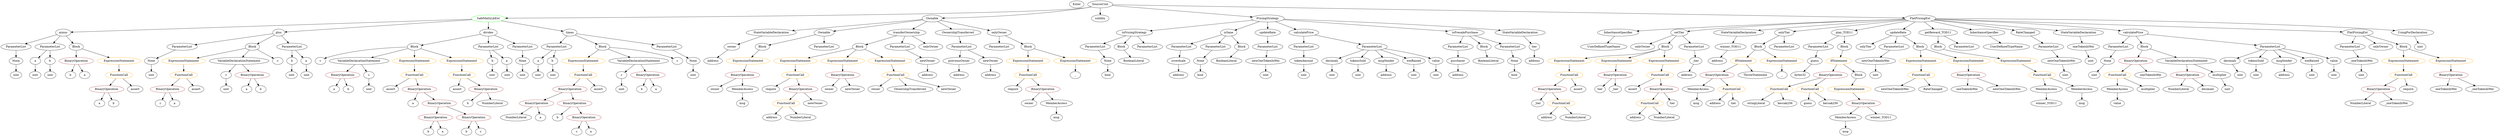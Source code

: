 strict digraph {
	graph [bb="0,0,10709,684"];
	node [label="\N"];
	Enter	[height=0.5,
		pos="4653.5,666",
		width=0.83628];
	ParameterList_Unnamed_5	[color=black,
		height=0.5,
		label=ParameterList,
		pos="4683.5,450",
		width=1.7095];
	Parameter_None	[color=black,
		height=0.5,
		label=None,
		pos="4730.5,378",
		width=0.85014];
	ParameterList_Unnamed_5 -> Parameter_None	[pos="e,4719.6,395.31 4694.9,432.05 4700.4,423.85 4707.2,413.83 4713.3,404.71"];
	ParameterList_Unnamed_6	[color=black,
		height=0.5,
		label=ParameterList,
		pos="5048.5,450",
		width=1.7095];
	Parameter_crowdsale	[color=black,
		height=0.5,
		label=crowdsale,
		pos="5020.5,378",
		width=1.3491];
	ParameterList_Unnamed_6 -> Parameter_crowdsale	[pos="e,5027.4,396.1 5041.6,431.7 5038.6,424.15 5035,415.12 5031.6,406.68"];
	Identifier__tier	[color=black,
		height=0.5,
		label=_tier,
		pos="6545.5,162",
		width=0.75311];
	Parameter_None_3	[color=black,
		height=0.5,
		label=None,
		pos="2993.5,378",
		width=0.85014];
	ElementaryTypeName_uint_8	[color=black,
		height=0.5,
		label=uint,
		pos="2993.5,306",
		width=0.75];
	Parameter_None_3 -> ElementaryTypeName_uint_8	[pos="e,2993.5,324.1 2993.5,359.7 2993.5,352.41 2993.5,343.73 2993.5,335.54"];
	Identifier_tier_2	[color=black,
		height=0.5,
		label=tier,
		pos="6809.5,234",
		width=0.75];
	ParameterList_Unnamed_20	[color=black,
		height=0.5,
		label=ParameterList,
		pos="762.54,450",
		width=1.7095];
	Parameter_None_6	[color=black,
		height=0.5,
		label=None,
		pos="637.54,378",
		width=0.85014];
	ParameterList_Unnamed_20 -> Parameter_None_6	[pos="e,659,391.02 734.8,433.46 715.32,422.56 689.24,407.95 668.99,396.61"];
	Parameter_newOwner	[color=black,
		height=0.5,
		label=newOwner,
		pos="3969.5,378",
		width=1.4046];
	ElementaryTypeName_address_3	[color=black,
		height=0.5,
		label=address,
		pos="3969.5,306",
		width=1.0996];
	Parameter_newOwner -> ElementaryTypeName_address_3	[pos="e,3969.5,324.1 3969.5,359.7 3969.5,352.41 3969.5,343.73 3969.5,335.54"];
	BinaryOperation_Unnamed_16	[color=brown,
		height=0.5,
		label=BinaryOperation,
		pos="322.54,378",
		width=1.9867];
	Identifier_b_7	[color=black,
		height=0.5,
		label=b,
		pos="300.54,306",
		width=0.75];
	BinaryOperation_Unnamed_16 -> Identifier_b_7	[pos="e,305.92,324.1 317.1,359.7 314.76,352.24 311.96,343.32 309.33,334.97"];
	Identifier_a_7	[color=black,
		height=0.5,
		label=a,
		pos="372.54,306",
		width=0.75];
	BinaryOperation_Unnamed_16 -> Identifier_a_7	[pos="e,361.24,322.83 334.65,360.05 340.65,351.65 348.03,341.32 354.67,332.02"];
	BinaryOperation_Unnamed_28	[color=brown,
		height=0.5,
		label=BinaryOperation,
		pos="9354.5,306",
		width=1.9867];
	NumberLiteral_Unnamed_6	[color=black,
		height=0.5,
		label=NumberLiteral,
		pos="9305.5,234",
		width=1.765];
	BinaryOperation_Unnamed_28 -> NumberLiteral_Unnamed_6	[pos="e,9317.3,251.79 9342.7,288.05 9337,279.97 9330.1,270.12 9323.8,261.11"];
	Identifier_decimals	[color=black,
		height=0.5,
		label=decimals,
		pos="9430.5,234",
		width=1.1967];
	BinaryOperation_Unnamed_28 -> Identifier_decimals	[pos="e,9413.4,250.75 9372.6,288.41 9382.3,279.41 9394.6,268.15 9405.3,258.29"];
	ExpressionStatement_Unnamed_17	[color=orange,
		height=0.5,
		label=ExpressionStatement,
		pos="10293,378",
		width=2.458];
	FunctionCall_Unnamed_17	[color=orange,
		height=0.5,
		label=FunctionCall,
		pos="10293,306",
		width=1.6125];
	ExpressionStatement_Unnamed_17 -> FunctionCall_Unnamed_17	[pos="e,10293,324.1 10293,359.7 10293,352.41 10293,343.73 10293,335.54"];
	StateVariableDeclaration_Unnamed	[color=black,
		height=0.5,
		label=StateVariableDeclaration,
		pos="3377.5,522",
		width=2.8184];
	VariableDeclaration_owner	[color=black,
		height=0.5,
		label=owner,
		pos="3116.5,450",
		width=0.93331];
	StateVariableDeclaration_Unnamed -> VariableDeclaration_owner	[pos="e,3146.1,458.94 3323.1,506.41 3273.7,493.14 3201.8,473.86 3157.1,461.89"];
	ElementaryTypeName_address_9	[color=black,
		height=0.5,
		label=address,
		pos="7302.5,162",
		width=1.0996];
	InheritanceSpecifier_Unnamed	[color=black,
		height=0.5,
		label=InheritanceSpecifier,
		pos="6960.5,522",
		width=2.3333];
	UserDefinedTypeName_Unnamed	[color=black,
		height=0.5,
		label=UserDefinedTypeName,
		pos="6835.5,450",
		width=2.7214];
	InheritanceSpecifier_Unnamed -> UserDefinedTypeName_Unnamed	[pos="e,6865.2,467.63 6931.6,504.76 6914.8,495.36 6893.4,483.39 6875.1,473.13"];
	FunctionDefinition_isPricingStrategy	[color=black,
		height=0.5,
		label=isPricingStrategy,
		pos="4851.5,522",
		width=2.0283];
	FunctionDefinition_isPricingStrategy -> ParameterList_Unnamed_5	[pos="e,4717.8,465.27 4815.5,505.98 4790,495.34 4755.5,481 4728.3,469.63"];
	Block_Unnamed_3	[color=black,
		height=0.5,
		label=Block,
		pos="4795.5,450",
		width=0.90558];
	FunctionDefinition_isPricingStrategy -> Block_Unnamed_3	[pos="e,4808.2,466.83 4838,504.05 4831.2,495.56 4822.8,485.11 4815.3,475.73"];
	ParameterList_Unnamed_4	[color=black,
		height=0.5,
		label=ParameterList,
		pos="4907.5,450",
		width=1.7095];
	FunctionDefinition_isPricingStrategy -> ParameterList_Unnamed_4	[pos="e,4894.1,467.79 4865.1,504.05 4871.7,495.8 4879.8,485.7 4887.1,476.54"];
	FunctionDefinition_setTier	[color=black,
		height=0.5,
		label=setTier,
		pos="7164.5,522",
		width=1.0026];
	ModifierInvocation_onlyOwner_1	[color=black,
		height=0.5,
		label=onlyOwner,
		pos="7003.5,450",
		width=1.4323];
	FunctionDefinition_setTier -> ModifierInvocation_onlyOwner_1	[pos="e,7034.9,464.62 7138,509.44 7112.7,498.48 7074.5,481.84 7045.2,469.11"];
	Block_Unnamed_11	[color=black,
		height=0.5,
		label=Block,
		pos="7105.5,450",
		width=0.90558];
	FunctionDefinition_setTier -> Block_Unnamed_11	[pos="e,7118.9,466.82 7151.2,505.12 7143.8,496.34 7134.4,485.26 7126.1,475.42"];
	ParameterList_Unnamed_23	[color=black,
		height=0.5,
		label=ParameterList,
		pos="7224.5,450",
		width=1.7095];
	FunctionDefinition_setTier -> ParameterList_Unnamed_23	[pos="e,7210.1,467.8 7178.2,505.12 7185.5,496.59 7194.6,485.89 7202.9,476.25"];
	VariableDeclaration_c	[color=black,
		height=0.5,
		label=c,
		pos="2694.5,306",
		width=0.75];
	ElementaryTypeName_uint_9	[color=black,
		height=0.5,
		label=uint,
		pos="2694.5,234",
		width=0.75];
	VariableDeclaration_c -> ElementaryTypeName_uint_9	[pos="e,2694.5,252.1 2694.5,287.7 2694.5,280.41 2694.5,271.73 2694.5,263.54"];
	Identifier_owner_2	[color=black,
		height=0.5,
		label=owner,
		pos="3776.5,234",
		width=0.93331];
	ExpressionStatement_Unnamed_16	[color=orange,
		height=0.5,
		label=ExpressionStatement,
		pos="8581.5,378",
		width=2.458];
	FunctionCall_Unnamed_16	[color=orange,
		height=0.5,
		label=FunctionCall,
		pos="8704.5,306",
		width=1.6125];
	ExpressionStatement_Unnamed_16 -> FunctionCall_Unnamed_16	[pos="e,8677.6,322.35 8610.4,360.59 8627.5,350.84 8649.4,338.37 8667.8,327.92"];
	FunctionDefinition_minus	[color=black,
		height=0.5,
		label=minus,
		pos="263.54,522",
		width=0.90558];
	ParameterList_Unnamed_18	[color=black,
		height=0.5,
		label=ParameterList,
		pos="61.543,450",
		width=1.7095];
	FunctionDefinition_minus -> ParameterList_Unnamed_18	[pos="e,100.08,464.35 236.3,511.56 204.21,500.44 150.28,481.75 110.8,468.07"];
	ParameterList_Unnamed_17	[color=black,
		height=0.5,
		label=ParameterList,
		pos="205.54,450",
		width=1.7095];
	FunctionDefinition_minus -> ParameterList_Unnamed_17	[pos="e,219.46,467.8 250.38,505.12 243.39,496.68 234.63,486.1 226.71,476.55"];
	Block_Unnamed_8	[color=black,
		height=0.5,
		label=Block,
		pos="322.54,450",
		width=0.90558];
	FunctionDefinition_minus -> Block_Unnamed_8	[pos="e,309.21,466.82 276.93,505.12 284.32,496.34 293.66,485.26 301.96,475.42"];
	ElementaryTypeName_uint_23	[color=black,
		height=0.5,
		label=uint,
		pos="8807.5,306",
		width=0.75];
	ElementaryTypeName_uint_20	[color=black,
		height=0.5,
		label=uint,
		pos="941.54,234",
		width=0.75];
	Identifier_msg_4	[color=black,
		height=0.5,
		label=msg,
		pos="8891.5,162",
		width=0.75];
	BinaryOperation_Unnamed_15	[color=brown,
		height=0.5,
		label=BinaryOperation,
		pos="393.54,234",
		width=1.9867];
	Identifier_a_6	[color=black,
		height=0.5,
		label=a,
		pos="357.54,162",
		width=0.75];
	BinaryOperation_Unnamed_15 -> Identifier_a_6	[pos="e,365.85,179.14 384.64,215.7 380.56,207.75 375.62,198.16 371.09,189.34"];
	Identifier_b_6	[color=black,
		height=0.5,
		label=b,
		pos="429.54,162",
		width=0.75];
	BinaryOperation_Unnamed_15 -> Identifier_b_6	[pos="e,421.24,179.14 402.44,215.7 406.53,207.75 411.46,198.16 415.99,189.34"];
	VariableDeclaration_c_2	[color=black,
		height=0.5,
		label=c,
		pos="941.54,306",
		width=0.75];
	VariableDeclaration_c_2 -> ElementaryTypeName_uint_20	[pos="e,941.54,252.1 941.54,287.7 941.54,280.41 941.54,271.73 941.54,263.54"];
	ElementaryTypeName_address	[color=black,
		height=0.5,
		label=address,
		pos="3081.5,378",
		width=1.0996];
	ElementaryTypeName_address_10	[color=black,
		height=0.5,
		label=address,
		pos="7181.5,306",
		width=1.0996];
	MemberAccess_Unnamed_6	[color=black,
		height=0.5,
		label=MemberAccess,
		pos="9047.5,234",
		width=1.9174];
	Identifier_value	[color=black,
		height=0.5,
		label=value,
		pos="9047.5,162",
		width=0.82242];
	MemberAccess_Unnamed_6 -> Identifier_value	[pos="e,9047.5,180.1 9047.5,215.7 9047.5,208.41 9047.5,199.73 9047.5,191.54"];
	BinaryOperation_Unnamed_6	[color=brown,
		height=0.5,
		label=BinaryOperation,
		pos="2284.5,162",
		width=1.9867];
	NumberLiteral_Unnamed_1	[color=black,
		height=0.5,
		label=NumberLiteral,
		pos="2197.5,90",
		width=1.765];
	BinaryOperation_Unnamed_6 -> NumberLiteral_Unnamed_1	[pos="e,2218,107.47 2263.9,144.41 2252.9,135.52 2239.1,124.41 2226.9,114.63"];
	Identifier_a_1	[color=black,
		height=0.5,
		label=a,
		pos="2306.5,90",
		width=0.75];
	BinaryOperation_Unnamed_6 -> Identifier_a_1	[pos="e,2301.2,108.1 2290,143.7 2292.3,136.24 2295.1,127.32 2297.8,118.97"];
	StateVariableDeclaration_Unnamed_3	[color=black,
		height=0.5,
		label=StateVariableDeclaration,
		pos="7409.5,522",
		width=2.8184];
	VariableDeclaration_winner_TOD11	[color=black,
		height=0.5,
		label=winner_TOD11,
		pos="7374.5,450",
		width=1.9036];
	StateVariableDeclaration_Unnamed_3 -> VariableDeclaration_winner_TOD11	[pos="e,7383.1,468.1 7400.9,503.7 7397.1,496.07 7392.5,486.92 7388.2,478.4"];
	ElementaryTypeName_uint_26	[color=black,
		height=0.5,
		label=uint,
		pos="9987.5,306",
		width=0.75];
	Identifier_guess	[color=black,
		height=0.5,
		label=guess,
		pos="7708.5,162",
		width=0.87786];
	Identifier_b_4	[color=black,
		height=0.5,
		label=b,
		pos="1958.5,18",
		width=0.75];
	ElementaryTypeName_bytes32	[color=black,
		height=0.5,
		label=bytes32,
		pos="7674.5,306",
		width=1.0996];
	Parameter_decimals	[color=black,
		height=0.5,
		label=decimals,
		pos="5689.5,378",
		width=1.1967];
	ElementaryTypeName_uint_4	[color=black,
		height=0.5,
		label=uint,
		pos="5689.5,306",
		width=0.75];
	Parameter_decimals -> ElementaryTypeName_uint_4	[pos="e,5689.5,324.1 5689.5,359.7 5689.5,352.41 5689.5,343.73 5689.5,335.54"];
	Identifier_b_5	[color=black,
		height=0.5,
		label=b,
		pos="1787.5,18",
		width=0.75];
	BinaryOperation_Unnamed_17	[color=brown,
		height=0.5,
		label=BinaryOperation,
		pos="1058.5,306",
		width=1.9867];
	Identifier_a_8	[color=black,
		height=0.5,
		label=a,
		pos="1036.5,234",
		width=0.75];
	BinaryOperation_Unnamed_17 -> Identifier_a_8	[pos="e,1041.9,252.1 1053.1,287.7 1050.8,280.24 1048,271.32 1045.3,262.97"];
	Identifier_b_8	[color=black,
		height=0.5,
		label=b,
		pos="1108.5,234",
		width=0.75];
	BinaryOperation_Unnamed_17 -> Identifier_b_8	[pos="e,1097.2,250.83 1070.6,288.05 1076.7,279.65 1084,269.32 1090.7,260.02"];
	ElementaryTypeName_uint_13	[color=black,
		height=0.5,
		label=uint,
		pos="1557.5,234",
		width=0.75];
	Parameter_purchaser	[color=black,
		height=0.5,
		label=purchaser,
		pos="6236.5,378",
		width=1.3076];
	ElementaryTypeName_address_7	[color=black,
		height=0.5,
		label=address,
		pos="6236.5,306",
		width=1.0996];
	Parameter_purchaser -> ElementaryTypeName_address_7	[pos="e,6236.5,324.1 6236.5,359.7 6236.5,352.41 6236.5,343.73 6236.5,335.54"];
	ElementaryTypeName_address_4	[color=black,
		height=0.5,
		label=address,
		pos="3325.5,90",
		width=1.0996];
	Block_Unnamed_7	[color=black,
		height=0.5,
		label=Block,
		pos="1770.5,450",
		width=0.90558];
	Identifier_c_3	[color=black,
		height=0.5,
		label=c,
		pos="1380.5,378",
		width=0.75];
	Block_Unnamed_7 -> Identifier_c_3	[pos="e,1401.1,389.95 1738.1,447.31 1675,443.34 1531.6,430.95 1416.5,396 1414.9,395.51 1413.3,394.96 1411.7,394.36"];
	VariableDeclarationStatement_Unnamed_1	[color=black,
		height=0.5,
		label=VariableDeclarationStatement,
		pos="1544.5,378",
		width=3.3174];
	Block_Unnamed_7 -> VariableDeclarationStatement_Unnamed_1	[pos="e,1595.3,394.71 1742.8,440.42 1709,429.93 1650.7,411.87 1606,398.04"];
	ExpressionStatement_Unnamed_8	[color=orange,
		height=0.5,
		label=ExpressionStatement,
		pos="1770.5,378",
		width=2.458];
	Block_Unnamed_7 -> ExpressionStatement_Unnamed_8	[pos="e,1770.5,396.1 1770.5,431.7 1770.5,424.41 1770.5,415.73 1770.5,407.54"];
	ExpressionStatement_Unnamed_7	[color=orange,
		height=0.5,
		label=ExpressionStatement,
		pos="1965.5,378",
		width=2.458];
	Block_Unnamed_7 -> ExpressionStatement_Unnamed_7	[pos="e,1923.1,394.24 1797.2,439.41 1826.8,428.81 1875.1,411.47 1912.4,398.08"];
	ElementaryTypeName_uint_19	[color=black,
		height=0.5,
		label=uint,
		pos="637.54,306",
		width=0.75];
	Identifier_newOneTokenInWei_1	[color=black,
		height=0.5,
		label=newOneTokenInWei,
		pos="8069.5,234",
		width=2.4303];
	ContractDefinition_SafeMathLibExt	[color=green,
		height=0.5,
		label=SafeMathLibExt,
		pos="2100.5,594",
		width=1.9729];
	ContractDefinition_SafeMathLibExt -> FunctionDefinition_minus	[pos="e,296.36,524.25 2030.5,590.33 1729.6,578.86 550.67,533.94 307.55,524.68"];
	FunctionDefinition_plus	[color=black,
		height=0.5,
		label=plus,
		pos="1177.5,522",
		width=0.75];
	ContractDefinition_SafeMathLibExt -> FunctionDefinition_plus	[pos="e,1204.3,525.03 2033,587.88 1851.5,574.12 1357.1,536.62 1215.8,525.9"];
	FunctionDefinition_divides	[color=black,
		height=0.5,
		label=divides,
		pos="2100.5,522",
		width=1.0303];
	ContractDefinition_SafeMathLibExt -> FunctionDefinition_divides	[pos="e,2100.5,540.1 2100.5,575.7 2100.5,568.41 2100.5,559.73 2100.5,551.54"];
	FunctionDefinition_times	[color=black,
		height=0.5,
		label=times,
		pos="2573.5,522",
		width=0.83628];
	ContractDefinition_SafeMathLibExt -> FunctionDefinition_times	[pos="e,2544.4,527.31 2160.4,584.13 2258.3,569.66 2449.8,541.31 2533.2,528.98"];
	FunctionCall_Unnamed_8	[color=orange,
		height=0.5,
		label=FunctionCall,
		pos="774.54,306",
		width=1.6125];
	BinaryOperation_Unnamed_18	[color=brown,
		height=0.5,
		label=BinaryOperation,
		pos="668.54,234",
		width=1.9867];
	FunctionCall_Unnamed_8 -> BinaryOperation_Unnamed_18	[pos="e,692.99,251.14 750.75,289.29 736.5,279.88 718.15,267.76 702.4,257.36"];
	Identifier_assert_4	[color=black,
		height=0.5,
		label=assert,
		pos="790.54,234",
		width=0.89172];
	FunctionCall_Unnamed_8 -> Identifier_assert_4	[pos="e,786.63,252.1 778.5,287.7 780.18,280.32 782.19,271.52 784.09,263.25"];
	Parameter_decimals_1	[color=black,
		height=0.5,
		label=decimals,
		pos="9535.5,378",
		width=1.1967];
	ElementaryTypeName_uint_29	[color=black,
		height=0.5,
		label=uint,
		pos="9578.5,306",
		width=0.75];
	Parameter_decimals_1 -> ElementaryTypeName_uint_29	[pos="e,9568.8,322.83 9546,360.05 9551,351.82 9557.2,341.76 9562.8,332.61"];
	FunctionDefinition_isSane	[color=black,
		height=0.5,
		label=isSane,
		pos="5245.5,522",
		width=0.96103];
	FunctionDefinition_isSane -> ParameterList_Unnamed_6	[pos="e,5086.7,464.55 5217.7,511.12 5186.6,500.04 5135.4,481.86 5097.5,468.39"];
	ParameterList_Unnamed_7	[color=black,
		height=0.5,
		label=ParameterList,
		pos="5189.5,450",
		width=1.7095];
	FunctionDefinition_isSane -> ParameterList_Unnamed_7	[pos="e,5203,467.8 5232.8,505.12 5226.1,496.68 5217.6,486.1 5210,476.55"];
	Block_Unnamed_4	[color=black,
		height=0.5,
		label=Block,
		pos="5301.5,450",
		width=0.90558];
	FunctionDefinition_isSane -> Block_Unnamed_4	[pos="e,5288.9,466.82 5258.3,505.12 5265.2,496.43 5274,485.49 5281.8,475.72"];
	Parameter_a_2	[color=black,
		height=0.5,
		label=a,
		pos="133.54,378",
		width=0.75];
	ElementaryTypeName_uint_14	[color=black,
		height=0.5,
		label=uint,
		pos="133.54,306",
		width=0.75];
	Parameter_a_2 -> ElementaryTypeName_uint_14	[pos="e,133.54,324.1 133.54,359.7 133.54,352.41 133.54,343.73 133.54,335.54"];
	ElementaryTypeName_uint_30	[color=black,
		height=0.5,
		label=uint,
		pos="8944.5,306",
		width=0.75];
	FunctionCall_Unnamed_12	[color=orange,
		height=0.5,
		label=FunctionCall,
		pos="7065.5,306",
		width=1.6125];
	Identifier_assert_6	[color=black,
		height=0.5,
		label=assert,
		pos="6958.5,234",
		width=0.89172];
	FunctionCall_Unnamed_12 -> Identifier_assert_6	[pos="e,6978.9,248.3 7041.5,289.29 7025.8,278.98 7005,265.42 6988.2,254.43"];
	BinaryOperation_Unnamed_21	[color=brown,
		height=0.5,
		label=BinaryOperation,
		pos="7080.5,234",
		width=1.9867];
	FunctionCall_Unnamed_12 -> BinaryOperation_Unnamed_21	[pos="e,7076.9,252.1 7069.3,287.7 7070.8,280.32 7072.7,271.52 7074.5,263.25"];
	FunctionCall_Unnamed_10	[color=orange,
		height=0.5,
		label=FunctionCall,
		pos="6712.5,306",
		width=1.6125];
	BinaryOperation_Unnamed_20	[color=brown,
		height=0.5,
		label=BinaryOperation,
		pos="6597.5,234",
		width=1.9867];
	FunctionCall_Unnamed_10 -> BinaryOperation_Unnamed_20	[pos="e,6623.8,250.98 6687,289.46 6671.3,279.9 6650.9,267.5 6633.6,256.94"];
	Identifier_assert_5	[color=black,
		height=0.5,
		label=assert,
		pos="6719.5,234",
		width=0.89172];
	FunctionCall_Unnamed_10 -> Identifier_assert_5	[pos="e,6717.8,252.1 6714.3,287.7 6715,280.41 6715.9,271.73 6716.7,263.54"];
	VariableDeclaration_newOneTokenInWei	[color=black,
		height=0.5,
		label=newOneTokenInWei,
		pos="8775.5,378",
		width=2.4303];
	VariableDeclaration_newOneTokenInWei -> ElementaryTypeName_uint_23	[pos="e,8799.9,323.62 8783.5,359.7 8787,351.95 8791.2,342.64 8795.2,334.02"];
	FunctionDefinition_plus -> ParameterList_Unnamed_20	[pos="e,815,459.85 1151.3,516.57 1086.7,505.68 918.8,477.36 826.18,461.73"];
	Block_Unnamed_9	[color=black,
		height=0.5,
		label=Block,
		pos="1059.5,450",
		width=0.90558];
	FunctionDefinition_plus -> Block_Unnamed_9	[pos="e,1081,463.7 1157.8,509.28 1139.5,498.45 1112.1,482.16 1090.8,469.55"];
	ParameterList_Unnamed_19	[color=black,
		height=0.5,
		label=ParameterList,
		pos="1236.5,450",
		width=1.7095];
	FunctionDefinition_plus -> ParameterList_Unnamed_19	[pos="e,1222.5,467.63 1190.3,505.81 1197.6,497.19 1206.9,486.18 1215.2,476.29"];
	Parameter_None_5	[color=black,
		height=0.5,
		label=None,
		pos="57.543,378",
		width=0.85014];
	ElementaryTypeName_uint_16	[color=black,
		height=0.5,
		label=uint,
		pos="57.543,306",
		width=0.75];
	Parameter_None_5 -> ElementaryTypeName_uint_16	[pos="e,57.543,324.1 57.543,359.7 57.543,352.41 57.543,343.73 57.543,335.54"];
	BinaryOperation_Unnamed	[color=brown,
		height=0.5,
		label=BinaryOperation,
		pos="3200.5,306",
		width=1.9867];
	Identifier_owner	[color=black,
		height=0.5,
		label=owner,
		pos="3079.5,234",
		width=0.93331];
	BinaryOperation_Unnamed -> Identifier_owner	[pos="e,3101.9,247.94 3172.8,288.94 3154.6,278.4 3130.7,264.59 3111.7,253.57"];
	MemberAccess_Unnamed	[color=black,
		height=0.5,
		label=MemberAccess,
		pos="3200.5,234",
		width=1.9174];
	BinaryOperation_Unnamed -> MemberAccess_Unnamed	[pos="e,3200.5,252.1 3200.5,287.7 3200.5,280.41 3200.5,271.73 3200.5,263.54"];
	Identifier_OwnershipTransferred	[color=black,
		height=0.5,
		label=OwnershipTransferred,
		pos="3922.5,234",
		width=2.6243];
	BooleanLiteral_Unnamed_2	[color=black,
		height=0.5,
		label=BooleanLiteral,
		pos="6365.5,378",
		width=1.7788];
	Identifier___1	[color=black,
		height=0.5,
		label=_,
		pos="7589.5,306",
		width=0.75];
	ExpressionStatement_Unnamed_12	[color=orange,
		height=0.5,
		label=ExpressionStatement,
		pos="6712.5,378",
		width=2.458];
	Block_Unnamed_11 -> ExpressionStatement_Unnamed_12	[pos="e,6777.6,390.58 7081.2,437.72 7075.8,435.56 7070,433.5 7064.5,432 6954.6,401.93 6923.2,413.75 6810.5,396 6803.5,394.88 6796.1,393.68 \
6788.7,392.46"];
	ExpressionStatement_Unnamed_14	[color=orange,
		height=0.5,
		label=ExpressionStatement,
		pos="6907.5,378",
		width=2.458];
	Block_Unnamed_11 -> ExpressionStatement_Unnamed_14	[pos="e,6953.9,393.73 7080.5,438.3 7075.3,436.15 7069.7,433.95 7064.5,432 7031.7,419.66 6994.5,407.04 6964.5,397.21"];
	ExpressionStatement_Unnamed_13	[color=orange,
		height=0.5,
		label=ExpressionStatement,
		pos="7102.5,378",
		width=2.458];
	Block_Unnamed_11 -> ExpressionStatement_Unnamed_13	[pos="e,7103.3,396.1 7104.8,431.7 7104.5,424.41 7104.1,415.73 7103.8,407.54"];
	Identifier_a_5	[color=black,
		height=0.5,
		label=a,
		pos="1859.5,18",
		width=0.75];
	ExpressionStatement_Unnamed_18	[color=orange,
		height=0.5,
		label=ExpressionStatement,
		pos="10488,378",
		width=2.458];
	BinaryOperation_Unnamed_26	[color=brown,
		height=0.5,
		label=BinaryOperation,
		pos="10488,306",
		width=1.9867];
	ExpressionStatement_Unnamed_18 -> BinaryOperation_Unnamed_26	[pos="e,10488,324.1 10488,359.7 10488,352.41 10488,343.73 10488,335.54"];
	ElementaryTypeName_uint_5	[color=black,
		height=0.5,
		label=uint,
		pos="5567.5,306",
		width=0.75];
	ParameterList_Unnamed_18 -> Parameter_None_5	[pos="e,58.52,396.1 60.554,431.7 60.137,424.41 59.641,415.73 59.173,407.54"];
	MemberAccess_Unnamed_4	[color=black,
		height=0.5,
		label=MemberAccess,
		pos="8735.5,234",
		width=1.9174];
	Identifier_winner_TOD11_1	[color=black,
		height=0.5,
		label=winner_TOD11,
		pos="8735.5,162",
		width=1.9036];
	MemberAccess_Unnamed_4 -> Identifier_winner_TOD11_1	[pos="e,8735.5,180.1 8735.5,215.7 8735.5,208.41 8735.5,199.73 8735.5,191.54"];
	Parameter_tokensSold	[color=black,
		height=0.5,
		label=tokensSold,
		pos="5803.5,378",
		width=1.46];
	ElementaryTypeName_uint_3	[color=black,
		height=0.5,
		label=uint,
		pos="5803.5,306",
		width=0.75];
	Parameter_tokensSold -> ElementaryTypeName_uint_3	[pos="e,5803.5,324.1 5803.5,359.7 5803.5,352.41 5803.5,343.73 5803.5,335.54"];
	Parameter_b_3	[color=black,
		height=0.5,
		label=b,
		pos="1236.5,378",
		width=0.75];
	ElementaryTypeName_uint_18	[color=black,
		height=0.5,
		label=uint,
		pos="1236.5,306",
		width=0.75];
	Parameter_b_3 -> ElementaryTypeName_uint_18	[pos="e,1236.5,324.1 1236.5,359.7 1236.5,352.41 1236.5,343.73 1236.5,335.54"];
	Identifier_c_4	[color=black,
		height=0.5,
		label=c,
		pos="632.54,162",
		width=0.75];
	BinaryOperation_Unnamed_18 -> Identifier_c_4	[pos="e,640.85,179.14 659.64,215.7 655.56,207.75 650.62,198.16 646.09,189.34"];
	Identifier_a_9	[color=black,
		height=0.5,
		label=a,
		pos="704.54,162",
		width=0.75];
	BinaryOperation_Unnamed_18 -> Identifier_a_9	[pos="e,696.24,179.14 677.44,215.7 681.53,207.75 686.46,198.16 690.99,189.34"];
	Identifier__tier_1	[color=black,
		height=0.5,
		label=_tier,
		pos="6881.5,234",
		width=0.75311];
	ExpressionStatement_Unnamed_10	[color=orange,
		height=0.5,
		label=ExpressionStatement,
		pos="774.54,378",
		width=2.458];
	ExpressionStatement_Unnamed_10 -> FunctionCall_Unnamed_8	[pos="e,774.54,324.1 774.54,359.7 774.54,352.41 774.54,343.73 774.54,335.54"];
	Identifier_assert_1	[color=black,
		height=0.5,
		label=assert,
		pos="1941.5,234",
		width=0.89172];
	ParameterList_Unnamed_29	[color=black,
		height=0.5,
		label=ParameterList,
		pos="9040.5,450",
		width=1.7095];
	Parameter_None_7	[color=black,
		height=0.5,
		label=None,
		pos="9017.5,378",
		width=0.85014];
	ParameterList_Unnamed_29 -> Parameter_None_7	[pos="e,9023.2,396.1 9034.9,431.7 9032.4,424.24 9029.5,415.32 9026.7,406.97"];
	ElementaryTypeName_uint_24	[color=black,
		height=0.5,
		label=uint,
		pos="10111,306",
		width=0.75];
	Block_Unnamed_14	[color=black,
		height=0.5,
		label=Block,
		pos="8272.5,450",
		width=0.90558];
	Block_Unnamed_14 -> ExpressionStatement_Unnamed_16	[pos="e,8516.1,390.41 8297,437.95 8302.4,435.77 8308.1,433.65 8313.5,432 8348.6,421.39 8438.8,404.31 8504.9,392.42"];
	ElementaryTypeName_uint_17	[color=black,
		height=0.5,
		label=uint,
		pos="1308.5,306",
		width=0.75];
	ExpressionStatement_Unnamed_15	[color=orange,
		height=0.5,
		label=ExpressionStatement,
		pos="7875.5,234",
		width=2.458];
	BinaryOperation_Unnamed_24	[color=brown,
		height=0.5,
		label=BinaryOperation,
		pos="7948.5,162",
		width=1.9867];
	ExpressionStatement_Unnamed_15 -> BinaryOperation_Unnamed_24	[pos="e,7931,179.79 7893.2,216.05 7902.1,207.54 7913,197.07 7922.8,187.68"];
	ExpressionStatement_Unnamed_3	[color=orange,
		height=0.5,
		label=ExpressionStatement,
		pos="3422.5,378",
		width=2.458];
	FunctionCall_Unnamed_1	[color=orange,
		height=0.5,
		label=FunctionCall,
		pos="3422.5,306",
		width=1.6125];
	ExpressionStatement_Unnamed_3 -> FunctionCall_Unnamed_1	[pos="e,3422.5,324.1 3422.5,359.7 3422.5,352.41 3422.5,343.73 3422.5,335.54"];
	ModifierInvocation_onlyTier	[color=black,
		height=0.5,
		label=onlyTier,
		pos="7956.5,450",
		width=1.1551];
	ExpressionStatement_Unnamed_5	[color=orange,
		height=0.5,
		label=ExpressionStatement,
		pos="3617.5,378",
		width=2.458];
	BinaryOperation_Unnamed_3	[color=brown,
		height=0.5,
		label=BinaryOperation,
		pos="3617.5,306",
		width=1.9867];
	ExpressionStatement_Unnamed_5 -> BinaryOperation_Unnamed_3	[pos="e,3617.5,324.1 3617.5,359.7 3617.5,352.41 3617.5,343.73 3617.5,335.54"];
	ExpressionStatement_Unnamed_6	[color=orange,
		height=0.5,
		label=ExpressionStatement,
		pos="2527.5,378",
		width=2.458];
	FunctionCall_Unnamed_4	[color=orange,
		height=0.5,
		label=FunctionCall,
		pos="2527.5,306",
		width=1.6125];
	ExpressionStatement_Unnamed_6 -> FunctionCall_Unnamed_4	[pos="e,2527.5,324.1 2527.5,359.7 2527.5,352.41 2527.5,343.73 2527.5,335.54"];
	ElementaryTypeName_uint_10	[color=black,
		height=0.5,
		label=uint,
		pos="2170.5,306",
		width=0.75];
	Identifier_oneTokenInWei	[color=black,
		height=0.5,
		label=oneTokenInWei,
		pos="10470,234",
		width=1.959];
	Identifier_assert_2	[color=black,
		height=0.5,
		label=assert,
		pos="1671.5,234",
		width=0.89172];
	MemberAccess_Unnamed_2	[color=black,
		height=0.5,
		label=MemberAccess,
		pos="7239.5,234",
		width=1.9174];
	Identifier_msg_2	[color=black,
		height=0.5,
		label=msg,
		pos="7217.5,162",
		width=0.75];
	MemberAccess_Unnamed_2 -> Identifier_msg_2	[pos="e,7222.9,180.1 7234.1,215.7 7231.8,208.24 7229,199.32 7226.3,190.97"];
	ParameterList_Unnamed_17 -> Parameter_a_2	[pos="e,148.05,393.11 188.48,432.41 178.86,423.06 166.73,411.26 156.31,401.13"];
	Parameter_b_2	[color=black,
		height=0.5,
		label=b,
		pos="205.54,378",
		width=0.75];
	ParameterList_Unnamed_17 -> Parameter_b_2	[pos="e,205.54,396.1 205.54,431.7 205.54,424.41 205.54,415.73 205.54,407.54"];
	Parameter_a	[color=black,
		height=0.5,
		label=a,
		pos="2322.5,378",
		width=0.75];
	ElementaryTypeName_uint_6	[color=black,
		height=0.5,
		label=uint,
		pos="2322.5,306",
		width=0.75];
	Parameter_a -> ElementaryTypeName_uint_6	[pos="e,2322.5,324.1 2322.5,359.7 2322.5,352.41 2322.5,343.73 2322.5,335.54"];
	FunctionCall_Unnamed_6	[color=orange,
		height=0.5,
		label=FunctionCall,
		pos="1770.5,306",
		width=1.6125];
	FunctionCall_Unnamed_6 -> Identifier_assert_2	[pos="e,1690.9,248.7 1748.1,289.12 1733.8,279.03 1715.2,265.88 1699.9,255.07"];
	BinaryOperation_Unnamed_11	[color=brown,
		height=0.5,
		label=BinaryOperation,
		pos="1793.5,234",
		width=1.9867];
	FunctionCall_Unnamed_6 -> BinaryOperation_Unnamed_11	[pos="e,1787.9,252.1 1776.2,287.7 1778.7,280.24 1781.6,271.32 1784.4,262.97"];
	Block_Unnamed_2	[color=black,
		height=0.5,
		label=Block,
		pos="3702.5,450",
		width=0.90558];
	Block_Unnamed_2 -> ExpressionStatement_Unnamed_3	[pos="e,3476.9,392.59 3673.1,441.64 3629.4,430.73 3546.4,409.96 3487.9,395.34"];
	Block_Unnamed_2 -> ExpressionStatement_Unnamed_5	[pos="e,3638.1,395.95 3684.9,434.5 3674,425.47 3659.6,413.64 3647,403.23"];
	ExpressionStatement_Unnamed_4	[color=orange,
		height=0.5,
		label=ExpressionStatement,
		pos="3812.5,378",
		width=2.458];
	Block_Unnamed_2 -> ExpressionStatement_Unnamed_4	[pos="e,3786.5,395.57 3723.2,435.83 3738.4,426.21 3759.2,412.92 3777,401.61"];
	VariableDeclarationStatement_Unnamed	[color=black,
		height=0.5,
		label=VariableDeclarationStatement,
		pos="2753.5,378",
		width=3.3174];
	VariableDeclarationStatement_Unnamed -> VariableDeclaration_c	[pos="e,2707.4,322.2 2739,359.7 2731.6,350.98 2722.6,340.28 2714.6,330.81"];
	BinaryOperation_Unnamed_4	[color=brown,
		height=0.5,
		label=BinaryOperation,
		pos="2811.5,306",
		width=1.9867];
	VariableDeclarationStatement_Unnamed -> BinaryOperation_Unnamed_4	[pos="e,2797.4,324.1 2767.9,359.7 2774.6,351.56 2782.8,341.69 2790.2,332.7"];
	Parameter_b_1	[color=black,
		height=0.5,
		label=b,
		pos="2098.5,378",
		width=0.75];
	ElementaryTypeName_uint_11	[color=black,
		height=0.5,
		label=uint,
		pos="2098.5,306",
		width=0.75];
	Parameter_b_1 -> ElementaryTypeName_uint_11	[pos="e,2098.5,324.1 2098.5,359.7 2098.5,352.41 2098.5,343.73 2098.5,335.54"];
	FunctionCall_Unnamed_2	[color=orange,
		height=0.5,
		label=FunctionCall,
		pos="3385.5,162",
		width=1.6125];
	FunctionCall_Unnamed_2 -> ElementaryTypeName_address_4	[pos="e,3339.2,106.99 3371.3,144.41 3364,135.83 3354.8,125.19 3346.7,115.67"];
	NumberLiteral_Unnamed	[color=black,
		height=0.5,
		label=NumberLiteral,
		pos="3446.5,90",
		width=1.765];
	FunctionCall_Unnamed_2 -> NumberLiteral_Unnamed	[pos="e,3431.8,107.96 3400,144.41 3407.3,136.08 3416.2,125.8 3424.3,116.49"];
	BinaryOperation_Unnamed_27	[color=brown,
		height=0.5,
		label=BinaryOperation,
		pos="8386.5,306",
		width=1.9867];
	Identifier_oneTokenInWei_1	[color=black,
		height=0.5,
		label=oneTokenInWei,
		pos="8384.5,234",
		width=1.959];
	BinaryOperation_Unnamed_27 -> Identifier_oneTokenInWei_1	[pos="e,8385,252.1 8386,287.7 8385.8,280.41 8385.6,271.73 8385.4,263.54"];
	Identifier_newOneTokenInWei	[color=black,
		height=0.5,
		label=newOneTokenInWei,
		pos="8560.5,234",
		width=2.4303];
	BinaryOperation_Unnamed_27 -> Identifier_newOneTokenInWei	[pos="e,8521.9,250.55 8423.4,290.15 8449.1,279.83 8483.6,265.97 8511.5,254.72"];
	BinaryOperation_Unnamed_5	[color=brown,
		height=0.5,
		label=BinaryOperation,
		pos="2421.5,234",
		width=1.9867];
	FunctionCall_Unnamed_4 -> BinaryOperation_Unnamed_5	[pos="e,2446,251.14 2503.8,289.29 2489.5,279.88 2471.1,267.76 2455.4,257.36"];
	Identifier_assert	[color=black,
		height=0.5,
		label=assert,
		pos="2543.5,234",
		width=0.89172];
	FunctionCall_Unnamed_4 -> Identifier_assert	[pos="e,2539.6,252.1 2531.5,287.7 2533.2,280.32 2535.2,271.52 2537.1,263.25"];
	ElementaryTypeName_bool	[color=black,
		height=0.5,
		label=bool,
		pos="4730.5,306",
		width=0.76697];
	Parameter_None_1	[color=black,
		height=0.5,
		label=None,
		pos="5117.5,378",
		width=0.85014];
	ParameterList_Unnamed_7 -> Parameter_None_1	[pos="e,5133,394.04 5172.5,432.41 5163.1,423.31 5151.4,411.9 5141.2,401.96"];
	FunctionDefinition_updateRate	[color=black,
		height=0.5,
		label=updateRate,
		pos="5413.5,522",
		width=1.46];
	ParameterList_Unnamed_10	[color=black,
		height=0.5,
		label=ParameterList,
		pos="5413.5,450",
		width=1.7095];
	FunctionDefinition_updateRate -> ParameterList_Unnamed_10	[pos="e,5413.5,468.1 5413.5,503.7 5413.5,496.41 5413.5,487.73 5413.5,479.54"];
	ParameterList_Unnamed_25	[color=black,
		height=0.5,
		label=ParameterList,
		pos="8384.5,450",
		width=1.7095];
	ParameterList_Unnamed_3	[color=black,
		height=0.5,
		label=ParameterList,
		pos="3855.5,450",
		width=1.7095];
	ParameterList_Unnamed_3 -> Parameter_newOwner	[pos="e,3944.8,394.18 3881.1,433.29 3897,423.52 3917.7,410.83 3935.1,400.18"];
	Identifier_require	[color=black,
		height=0.5,
		label=require,
		pos="4335.5,234",
		width=1.0026];
	ElementaryTypeName_bool_2	[color=black,
		height=0.5,
		label=bool,
		pos="6478.5,306",
		width=0.76697];
	ElementaryTypeName_uint_12	[color=black,
		height=0.5,
		label=uint,
		pos="2246.5,306",
		width=0.75];
	ElementaryTypeName_address_6	[color=black,
		height=0.5,
		label=address,
		pos="5020.5,306",
		width=1.0996];
	ParameterList_Unnamed	[color=black,
		height=0.5,
		label=ParameterList,
		pos="4117.5,450",
		width=1.7095];
	VariableDeclaration_previousOwner	[color=black,
		height=0.5,
		label=previousOwner,
		pos="4105.5,378",
		width=1.8759];
	ParameterList_Unnamed -> VariableDeclaration_previousOwner	[pos="e,4108.5,396.1 4114.6,431.7 4113.3,424.32 4111.8,415.52 4110.4,407.25"];
	VariableDeclaration_newOwner	[color=black,
		height=0.5,
		label=newOwner,
		pos="4241.5,378",
		width=1.4046];
	ParameterList_Unnamed -> VariableDeclaration_newOwner	[pos="e,4215.4,393.77 4145.1,433.46 4162.8,423.43 4186.2,410.26 4205.4,399.38"];
	ElementaryTypeName_address_11	[color=black,
		height=0.5,
		label=address,
		pos="6586.5,90",
		width=1.0996];
	FunctionDefinition_Ownable	[color=black,
		height=0.5,
		label=Ownable,
		pos="3556.5,522",
		width=1.2105];
	Block_Unnamed	[color=black,
		height=0.5,
		label=Block,
		pos="3363.5,450",
		width=0.90558];
	FunctionDefinition_Ownable -> Block_Unnamed	[pos="e,3390.2,460.66 3524.7,509.44 3490.6,497.09 3436.7,477.53 3400.7,464.48"];
	ParameterList_Unnamed_1	[color=black,
		height=0.5,
		label=ParameterList,
		pos="3556.5,450",
		width=1.7095];
	FunctionDefinition_Ownable -> ParameterList_Unnamed_1	[pos="e,3556.5,468.1 3556.5,503.7 3556.5,496.41 3556.5,487.73 3556.5,479.54"];
	FunctionCall_Unnamed_7	[color=orange,
		height=0.5,
		label=FunctionCall,
		pos="500.54,306",
		width=1.6125];
	FunctionCall_Unnamed_7 -> BinaryOperation_Unnamed_15	[pos="e,418.22,251.14 476.53,289.29 462.14,279.88 443.61,267.76 427.72,257.36"];
	Identifier_assert_3	[color=black,
		height=0.5,
		label=assert,
		pos="515.54,234",
		width=0.89172];
	FunctionCall_Unnamed_7 -> Identifier_assert_3	[pos="e,511.88,252.1 504.25,287.7 505.83,280.32 507.72,271.52 509.49,263.25"];
	ParameterList_Unnamed_26	[color=black,
		height=0.5,
		label=ParameterList,
		pos="10060,450",
		width=1.7095];
	Parameter__oneTokenInWei	[color=black,
		height=0.5,
		label=_oneTokenInWei,
		pos="10111,378",
		width=2.0976];
	ParameterList_Unnamed_26 -> Parameter__oneTokenInWei	[pos="e,10098,395.79 10072,432.05 10078,423.89 10085,413.91 10092,404.82"];
	stringLiteral_Unnamed	[color=black,
		height=0.5,
		label=stringLiteral,
		pos="7486.5,162",
		width=1.5016];
	Block_Unnamed_10	[color=black,
		height=0.5,
		label=Block,
		pos="7495.5,450",
		width=0.90558];
	IfStatement_Unnamed	[color=orange,
		height=0.5,
		label=IfStatement,
		pos="7435.5,378",
		width=1.4739];
	Block_Unnamed_10 -> IfStatement_Unnamed	[pos="e,7449.7,395.47 7482.2,433.46 7474.8,424.83 7465.4,413.88 7457,404.06"];
	ExpressionStatement_Unnamed_11	[color=orange,
		height=0.5,
		label=ExpressionStatement,
		pos="7595.5,378",
		width=2.458];
	Block_Unnamed_10 -> ExpressionStatement_Unnamed_11	[pos="e,7571.6,395.76 7515.3,435.17 7528.7,425.8 7546.7,413.19 7562.3,402.29"];
	Parameter_tokensSold_1	[color=black,
		height=0.5,
		label=tokensSold,
		pos="9649.5,378",
		width=1.46];
	ElementaryTypeName_uint_28	[color=black,
		height=0.5,
		label=uint,
		pos="9650.5,306",
		width=0.75];
	Parameter_tokensSold_1 -> ElementaryTypeName_uint_28	[pos="e,9650.3,324.1 9649.8,359.7 9649.9,352.41 9650,343.73 9650.1,335.54"];
	BinaryOperation_Unnamed_19	[color=brown,
		height=0.5,
		label=BinaryOperation,
		pos="7310.5,306",
		width=1.9867];
	BinaryOperation_Unnamed_19 -> MemberAccess_Unnamed_2	[pos="e,7256.6,251.79 7293.4,288.05 7284.7,279.54 7274.1,269.07 7264.6,259.68"];
	FunctionCall_Unnamed_9	[color=orange,
		height=0.5,
		label=FunctionCall,
		pos="7384.5,234",
		width=1.6125];
	BinaryOperation_Unnamed_19 -> FunctionCall_Unnamed_9	[pos="e,7367.1,251.47 7328.1,288.41 7337.3,279.69 7348.8,268.85 7359,259.21"];
	ExpressionStatement_Unnamed_12 -> FunctionCall_Unnamed_10	[pos="e,6712.5,324.1 6712.5,359.7 6712.5,352.41 6712.5,343.73 6712.5,335.54"];
	Parameter_a_1	[color=black,
		height=0.5,
		label=a,
		pos="2170.5,378",
		width=0.75];
	Parameter_a_1 -> ElementaryTypeName_uint_10	[pos="e,2170.5,324.1 2170.5,359.7 2170.5,352.41 2170.5,343.73 2170.5,335.54"];
	FunctionDefinition_divides -> Block_Unnamed_7	[pos="e,1800.7,457.4 2067.1,513.9 2006.3,501.02 1878.1,473.81 1811.9,459.78"];
	ParameterList_Unnamed_15	[color=black,
		height=0.5,
		label=ParameterList,
		pos="2100.5,450",
		width=1.7095];
	FunctionDefinition_divides -> ParameterList_Unnamed_15	[pos="e,2100.5,468.1 2100.5,503.7 2100.5,496.41 2100.5,487.73 2100.5,479.54"];
	ParameterList_Unnamed_16	[color=black,
		height=0.5,
		label=ParameterList,
		pos="2244.5,450",
		width=1.7095];
	FunctionDefinition_divides -> ParameterList_Unnamed_16	[pos="e,2213.6,466.03 2126,508.65 2147.4,498.24 2178.4,483.15 2203.3,471.02"];
	Identifier_a_3	[color=black,
		height=0.5,
		label=a,
		pos="1390.5,234",
		width=0.75];
	MemberAccess_Unnamed_3	[color=black,
		height=0.5,
		label=MemberAccess,
		pos="7870.5,90",
		width=1.9174];
	BinaryOperation_Unnamed_24 -> MemberAccess_Unnamed_3	[pos="e,7889.2,107.71 7930.1,144.41 7920.3,135.67 7908.2,124.79 7897.4,115.13"];
	Identifier_winner_TOD11	[color=black,
		height=0.5,
		label=winner_TOD11,
		pos="8026.5,90",
		width=1.9036];
	BinaryOperation_Unnamed_24 -> Identifier_winner_TOD11	[pos="e,8007.9,107.71 7967,144.41 7976.8,135.67 7988.9,124.79 7999.7,115.13"];
	BooleanLiteral_Unnamed_1	[color=black,
		height=0.5,
		label=BooleanLiteral,
		pos="5230.5,378",
		width=1.7788];
	Block_Unnamed_4 -> BooleanLiteral_Unnamed_1	[pos="e,5247.4,395.63 5286.1,433.81 5277.2,425.02 5265.8,413.73 5255.6,403.69"];
	ElementaryTypeName_uint_15	[color=black,
		height=0.5,
		label=uint,
		pos="205.54,306",
		width=0.75];
	ContractDefinition_Ownable	[color=black,
		height=0.5,
		label=Ownable,
		pos="4006.5,594",
		width=1.2105];
	ContractDefinition_Ownable -> StateVariableDeclaration_Unnamed	[pos="e,3455.5,533.87 3964.4,588.98 3878,580.64 3674.2,560.5 3503.5,540 3491.6,538.57 3479.1,536.98 3466.7,535.36"];
	ContractDefinition_Ownable -> FunctionDefinition_Ownable	[pos="e,3596.9,529.28 3966.2,586.73 3884.4,574 3698.9,545.14 3608.3,531.05"];
	FunctionDefinition_transferOwnership	[color=black,
		height=0.5,
		label=transferOwnership,
		pos="3883.5,522",
		width=2.1947];
	ContractDefinition_Ownable -> FunctionDefinition_transferOwnership	[pos="e,3911.8,539.1 3981.7,578.83 3964.4,569.04 3941.2,555.81 3921.7,544.7"];
	EventDefinition_OwnershipTransferred	[color=black,
		height=0.5,
		label=OwnershipTransferred,
		pos="4102.5,522",
		width=2.6243];
	ContractDefinition_Ownable -> EventDefinition_OwnershipTransferred	[pos="e,4079.4,539.88 4027.4,577.81 4039.9,568.64 4056.2,556.77 4070.4,546.42"];
	ModifierDefinition_onlyOwner	[color=black,
		height=0.5,
		label=onlyOwner,
		pos="4274.5,522",
		width=1.4323];
	ContractDefinition_Ownable -> ModifierDefinition_onlyOwner	[pos="e,4234.2,533.55 4042.7,583.56 4089.2,571.4 4170.4,550.19 4223.3,536.38"];
	ExpressionStatement_Unnamed	[color=orange,
		height=0.5,
		label=ExpressionStatement,
		pos="3227.5,378",
		width=2.458];
	Block_Unnamed -> ExpressionStatement_Unnamed	[pos="e,3259,395.2 3340.2,436.97 3320.6,426.92 3292.4,412.36 3269,400.34"];
	Identifier_require_1	[color=black,
		height=0.5,
		label=require,
		pos="3323.5,234",
		width=1.0026];
	Identifier__oneTokenInWei_1	[color=black,
		height=0.5,
		label=_oneTokenInWei,
		pos="10634,234",
		width=2.0976];
	Identifier_newOwner	[color=black,
		height=0.5,
		label=newOwner,
		pos="3512.5,162",
		width=1.4046];
	ParameterList_Unnamed_12	[color=black,
		height=0.5,
		label=ParameterList,
		pos="5567.5,450",
		width=1.7095];
	Parameter_tokenAmount	[color=black,
		height=0.5,
		label=tokenAmount,
		pos="5567.5,378",
		width=1.6957];
	ParameterList_Unnamed_12 -> Parameter_tokenAmount	[pos="e,5567.5,396.1 5567.5,431.7 5567.5,424.41 5567.5,415.73 5567.5,407.54"];
	ParameterList_Unnamed_21	[color=black,
		height=0.5,
		label=ParameterList,
		pos="8740.5,450",
		width=1.7095];
	ParameterList_Unnamed_21 -> VariableDeclaration_newOneTokenInWei	[pos="e,8767,396.1 8749.2,431.7 8753,424.07 8757.6,414.92 8761.8,406.4"];
	ParameterList_Unnamed_13	[color=black,
		height=0.5,
		label=ParameterList,
		pos="2394.5,450",
		width=1.7095];
	FunctionDefinition_times -> ParameterList_Unnamed_13	[pos="e,2430.3,465 2548.7,511.27 2520.8,500.37 2475.1,482.48 2440.6,469.02"];
	Block_Unnamed_6	[color=black,
		height=0.5,
		label=Block,
		pos="2663.5,450",
		width=0.90558];
	FunctionDefinition_times -> Block_Unnamed_6	[pos="e,2645.2,465.28 2591.3,507.17 2604.1,497.23 2621.6,483.65 2636.1,472.33"];
	ParameterList_Unnamed_14	[color=black,
		height=0.5,
		label=ParameterList,
		pos="2884.5,450",
		width=1.7095];
	FunctionDefinition_times -> ParameterList_Unnamed_14	[pos="e,2836.8,461.75 2601.4,514.73 2651.7,503.42 2758.4,479.39 2825.5,464.28"];
	ParameterList_Unnamed_27	[color=black,
		height=0.5,
		label=ParameterList,
		pos="8077.5,450",
		width=1.7095];
	Parameter_newOneTokenInWei_1	[color=black,
		height=0.5,
		label=newOneTokenInWei,
		pos="7997.5,378",
		width=2.4303];
	ParameterList_Unnamed_27 -> Parameter_newOneTokenInWei_1	[pos="e,8016.9,395.96 8058.6,432.41 8048.7,423.73 8036.3,412.95 8025.4,403.34"];
	Parameter_b	[color=black,
		height=0.5,
		label=b,
		pos="2394.5,378",
		width=0.75];
	ElementaryTypeName_uint_7	[color=black,
		height=0.5,
		label=uint,
		pos="2394.5,306",
		width=0.75];
	Parameter_b -> ElementaryTypeName_uint_7	[pos="e,2394.5,324.1 2394.5,359.7 2394.5,352.41 2394.5,343.73 2394.5,335.54"];
	ModifierDefinition_onlyTier	[color=black,
		height=0.5,
		label=onlyTier,
		pos="7607.5,522",
		width=1.1551];
	ModifierDefinition_onlyTier -> Block_Unnamed_10	[pos="e,7516.6,464.13 7584.6,506.67 7567.8,496.14 7544.7,481.72 7526.3,470.19"];
	ParameterList_Unnamed_22	[color=black,
		height=0.5,
		label=ParameterList,
		pos="7607.5,450",
		width=1.7095];
	ModifierDefinition_onlyTier -> ParameterList_Unnamed_22	[pos="e,7607.5,468.1 7607.5,503.7 7607.5,496.41 7607.5,487.73 7607.5,479.54"];
	ParameterList_Unnamed_24	[color=black,
		height=0.5,
		label=ParameterList,
		pos="7748.5,450",
		width=1.7095];
	Parameter_guess	[color=black,
		height=0.5,
		label=guess,
		pos="7734.5,378",
		width=0.87786];
	ParameterList_Unnamed_24 -> Parameter_guess	[pos="e,7738,396.1 7745.1,431.7 7743.6,424.32 7741.8,415.52 7740.2,407.25"];
	Identifier_owner_1	[color=black,
		height=0.5,
		label=owner,
		pos="4400.5,162",
		width=0.93331];
	ElementaryTypeName_uint_21	[color=black,
		height=0.5,
		label=uint,
		pos="10371,450",
		width=0.75];
	Identifier_owner_3	[color=black,
		height=0.5,
		label=owner,
		pos="3572.5,234",
		width=0.93331];
	Parameter__oneTokenInWei -> ElementaryTypeName_uint_24	[pos="e,10111,324.1 10111,359.7 10111,352.41 10111,343.73 10111,335.54"];
	Block_Unnamed_16	[color=black,
		height=0.5,
		label=Block,
		pos="8189.5,450",
		width=0.90558];
	ExpressionStatement_Unnamed_20	[color=orange,
		height=0.5,
		label=ExpressionStatement,
		pos="8191.5,378",
		width=2.458];
	Block_Unnamed_16 -> ExpressionStatement_Unnamed_20	[pos="e,8191.1,396.1 8190,431.7 8190.2,424.41 8190.5,415.73 8190.7,407.54"];
	ExpressionStatement_Unnamed_19	[color=orange,
		height=0.5,
		label=ExpressionStatement,
		pos="8386.5,378",
		width=2.458];
	Block_Unnamed_16 -> ExpressionStatement_Unnamed_19	[pos="e,8340.5,393.75 8214.6,438.31 8219.8,436.16 8225.4,433.96 8230.5,432 8263.2,419.7 8300.2,407.08 8329.9,397.25"];
	Parameter__tier	[color=black,
		height=0.5,
		label=_tier,
		pos="7236.5,378",
		width=0.75311];
	Parameter__tier -> ElementaryTypeName_address_10	[pos="e,7194.5,323.47 7224.3,361.46 7217.6,352.92 7209.1,342.1 7201.5,332.36"];
	Identifier_b_3	[color=black,
		height=0.5,
		label=b,
		pos="1462.5,234",
		width=0.75];
	BinaryOperation_Unnamed_23	[color=brown,
		height=0.5,
		label=BinaryOperation,
		pos="7803.5,306",
		width=1.9867];
	FunctionCall_Unnamed_15	[color=orange,
		height=0.5,
		label=FunctionCall,
		pos="7576.5,234",
		width=1.6125];
	BinaryOperation_Unnamed_23 -> FunctionCall_Unnamed_15	[pos="e,7616.7,247.37 7759.5,291.42 7721.7,279.75 7667.1,262.93 7627.4,250.69"];
	FunctionCall_Unnamed_14	[color=orange,
		height=0.5,
		label=FunctionCall,
		pos="7710.5,234",
		width=1.6125];
	BinaryOperation_Unnamed_23 -> FunctionCall_Unnamed_14	[pos="e,7731.8,250.99 7781.5,288.41 7769.3,279.21 7753.9,267.64 7740.6,257.63"];
	ExpressionStatement_Unnamed_1	[color=orange,
		height=0.5,
		label=ExpressionStatement,
		pos="4398.5,378",
		width=2.458];
	FunctionCall_Unnamed	[color=orange,
		height=0.5,
		label=FunctionCall,
		pos="4398.5,306",
		width=1.6125];
	ExpressionStatement_Unnamed_1 -> FunctionCall_Unnamed	[pos="e,4398.5,324.1 4398.5,359.7 4398.5,352.41 4398.5,343.73 4398.5,335.54"];
	Identifier_msg_3	[color=black,
		height=0.5,
		label=msg,
		pos="7870.5,18",
		width=0.75];
	BinaryOperation_Unnamed_25	[color=brown,
		height=0.5,
		label=BinaryOperation,
		pos="10184,234",
		width=1.9867];
	NumberLiteral_Unnamed_5	[color=black,
		height=0.5,
		label=NumberLiteral,
		pos="10105,162",
		width=1.765];
	BinaryOperation_Unnamed_25 -> NumberLiteral_Unnamed_5	[pos="e,10123,179.47 10165,216.41 10155,207.61 10142,196.63 10132,186.92"];
	Identifier__oneTokenInWei	[color=black,
		height=0.5,
		label=_oneTokenInWei,
		pos="10262,162",
		width=2.0976];
	BinaryOperation_Unnamed_25 -> Identifier__oneTokenInWei	[pos="e,10243,179.71 10202,216.41 10212,207.67 10224,196.79 10235,187.13"];
	Parameter_None_7 -> ElementaryTypeName_uint_30	[pos="e,8959.5,321.35 9002.1,362.15 8992.1,352.56 8978.9,339.9 8967.6,329.13"];
	Identifier_msg	[color=black,
		height=0.5,
		label=msg,
		pos="3200.5,162",
		width=0.75];
	MemberAccess_Unnamed -> Identifier_msg	[pos="e,3200.5,180.1 3200.5,215.7 3200.5,208.41 3200.5,199.73 3200.5,191.54"];
	FunctionCall_Unnamed_13	[color=orange,
		height=0.5,
		label=FunctionCall,
		pos="7011.5,162",
		width=1.6125];
	ElementaryTypeName_address_12	[color=black,
		height=0.5,
		label=address,
		pos="6950.5,90",
		width=1.0996];
	FunctionCall_Unnamed_13 -> ElementaryTypeName_address_12	[pos="e,6964.5,106.99 6997.1,144.41 6989.5,135.74 6980.1,124.97 6971.8,115.38"];
	NumberLiteral_Unnamed_4	[color=black,
		height=0.5,
		label=NumberLiteral,
		pos="7071.5,90",
		width=1.765];
	FunctionCall_Unnamed_13 -> NumberLiteral_Unnamed_4	[pos="e,7057,107.96 7025.8,144.41 7032.9,136.08 7041.7,125.8 7049.7,116.49"];
	Identifier_newOwner_1	[color=black,
		height=0.5,
		label=newOwner,
		pos="4085.5,234",
		width=1.4046];
	FunctionCall_Unnamed_11	[color=orange,
		height=0.5,
		label=FunctionCall,
		pos="6648.5,162",
		width=1.6125];
	FunctionCall_Unnamed_11 -> ElementaryTypeName_address_11	[pos="e,6600.7,106.99 6633.8,144.41 6626.2,135.74 6616.6,124.97 6608.1,115.38"];
	NumberLiteral_Unnamed_3	[color=black,
		height=0.5,
		label=NumberLiteral,
		pos="6707.5,90",
		width=1.765];
	FunctionCall_Unnamed_11 -> NumberLiteral_Unnamed_3	[pos="e,6693.3,107.96 6662.5,144.41 6669.5,136.08 6678.2,125.8 6686.1,116.49"];
	FunctionCall_Unnamed_1 -> Identifier_require_1	[pos="e,3343.6,249.16 3400.1,289.12 3386,279.16 3367.7,266.23 3352.5,255.51"];
	BinaryOperation_Unnamed_2	[color=brown,
		height=0.5,
		label=BinaryOperation,
		pos="3449.5,234",
		width=1.9867];
	FunctionCall_Unnamed_1 -> BinaryOperation_Unnamed_2	[pos="e,3442.9,252.1 3429.2,287.7 3432.1,280.15 3435.6,271.12 3438.9,262.68"];
	Parameter_msgSender	[color=black,
		height=0.5,
		label=msgSender,
		pos="5926.5,378",
		width=1.4462];
	ElementaryTypeName_address_8	[color=black,
		height=0.5,
		label=address,
		pos="5926.5,306",
		width=1.0996];
	Parameter_msgSender -> ElementaryTypeName_address_8	[pos="e,5926.5,324.1 5926.5,359.7 5926.5,352.41 5926.5,343.73 5926.5,335.54"];
	BinaryOperation_Unnamed_20 -> Identifier__tier	[pos="e,6557,178.36 6585,216.05 6578.6,207.44 6570.7,196.81 6563.6,187.33"];
	BinaryOperation_Unnamed_20 -> FunctionCall_Unnamed_11	[pos="e,6636.3,179.79 6609.9,216.05 6615.8,207.89 6623.1,197.91 6629.7,188.82"];
	Identifier_tier_1	[color=black,
		height=0.5,
		label=tier,
		pos="7114.5,162",
		width=0.75];
	FunctionCall_Unnamed_15 -> stringLiteral_Unnamed	[pos="e,7507,178.91 7555.7,216.76 7543.9,207.6 7529,196 7516,185.92"];
	Identifier_keccak256_1	[color=black,
		height=0.5,
		label=keccak256,
		pos="7608.5,162",
		width=1.3907];
	FunctionCall_Unnamed_15 -> Identifier_keccak256_1	[pos="e,7600.7,180.1 7584.5,215.7 7587.9,208.07 7592.1,198.92 7596,190.4"];
	BinaryOperation_Unnamed_5 -> BinaryOperation_Unnamed_6	[pos="e,2315.2,178.66 2390.8,217.29 2371.5,207.43 2346.4,194.59 2325.4,183.88"];
	BinaryOperation_Unnamed_7	[color=brown,
		height=0.5,
		label=BinaryOperation,
		pos="2445.5,162",
		width=1.9867];
	BinaryOperation_Unnamed_5 -> BinaryOperation_Unnamed_7	[pos="e,2439.7,180.1 2427.5,215.7 2430,208.24 2433.1,199.32 2436,190.97"];
	BinaryOperation_Unnamed_10	[color=brown,
		height=0.5,
		label=BinaryOperation,
		pos="1440.5,306",
		width=1.9867];
	BinaryOperation_Unnamed_10 -> Identifier_a_3	[pos="e,1401.8,250.83 1428.4,288.05 1422.4,279.65 1415.1,269.32 1408.4,260.02"];
	BinaryOperation_Unnamed_10 -> Identifier_b_3	[pos="e,1457.2,252.1 1446,287.7 1448.3,280.24 1451.1,271.32 1453.8,262.97"];
	Identifier__	[color=black,
		height=0.5,
		label=_,
		pos="4593.5,306",
		width=0.75];
	ModifierInvocation_onlyOwner_2	[color=black,
		height=0.5,
		label=onlyOwner,
		pos="10191,450",
		width=1.4323];
	FunctionDefinition_transferOwnership -> Block_Unnamed_2	[pos="e,3728.7,461.13 3844.7,505.98 3813.5,493.93 3770.1,477.11 3739.4,465.26"];
	FunctionDefinition_transferOwnership -> ParameterList_Unnamed_3	[pos="e,3862.4,468.1 3876.6,503.7 3873.6,496.15 3870,487.12 3866.6,478.68"];
	ModifierInvocation_onlyOwner	[color=black,
		height=0.5,
		label=onlyOwner,
		pos="3986.5,450",
		width=1.4323];
	FunctionDefinition_transferOwnership -> ModifierInvocation_onlyOwner	[pos="e,3963.7,466.51 3908,504.41 3921.8,494.99 3939.3,483.09 3954.3,472.91"];
	FunctionCall_Unnamed_18	[color=orange,
		height=0.5,
		label=FunctionCall,
		pos="8191.5,306",
		width=1.6125];
	ExpressionStatement_Unnamed_20 -> FunctionCall_Unnamed_18	[pos="e,8191.5,324.1 8191.5,359.7 8191.5,352.41 8191.5,343.73 8191.5,335.54"];
	Identifier_b	[color=black,
		height=0.5,
		label=b,
		pos="2788.5,234",
		width=0.75];
	UserDefinedTypeName_Unnamed_1	[color=black,
		height=0.5,
		label=UserDefinedTypeName,
		pos="8562.5,450",
		width=2.7214];
	Identifier_tier	[color=black,
		height=0.5,
		label=tier,
		pos="7387.5,162",
		width=0.75];
	FunctionDefinition_calculatePrice	[color=black,
		height=0.5,
		label=calculatePrice,
		pos="5567.5,522",
		width=1.7095];
	FunctionDefinition_calculatePrice -> ParameterList_Unnamed_12	[pos="e,5567.5,468.1 5567.5,503.7 5567.5,496.41 5567.5,487.73 5567.5,479.54"];
	ParameterList_Unnamed_11	[color=black,
		height=0.5,
		label=ParameterList,
		pos="5864.5,450",
		width=1.7095];
	FunctionDefinition_calculatePrice -> ParameterList_Unnamed_11	[pos="e,5817.6,462.07 5614.3,509.99 5666.2,497.74 5750.2,477.94 5806.4,464.7"];
	FunctionDefinition_play_TOD11	[color=black,
		height=0.5,
		label=play_TOD11,
		pos="7860.5,522",
		width=1.6541];
	FunctionDefinition_play_TOD11 -> ParameterList_Unnamed_24	[pos="e,7773.6,466.66 7835.4,505.29 7820,495.65 7800,483.18 7783.1,472.62"];
	Block_Unnamed_12	[color=black,
		height=0.5,
		label=Block,
		pos="7860.5,450",
		width=0.90558];
	FunctionDefinition_play_TOD11 -> Block_Unnamed_12	[pos="e,7860.5,468.1 7860.5,503.7 7860.5,496.41 7860.5,487.73 7860.5,479.54"];
	Identifier_keccak256	[color=black,
		height=0.5,
		label=keccak256,
		pos="7808.5,162",
		width=1.3907];
	PragmaDirective_solidity	[color=black,
		height=0.5,
		label=solidity,
		pos="4754.5,594",
		width=1.0442];
	ElementaryTypeName_uint_2	[color=black,
		height=0.5,
		label=uint,
		pos="6045.5,306",
		width=0.75];
	Parameter_newOneTokenInWei	[color=black,
		height=0.5,
		label=newOneTokenInWei,
		pos="5400.5,378",
		width=2.4303];
	ElementaryTypeName_uint	[color=black,
		height=0.5,
		label=uint,
		pos="5400.5,306",
		width=0.75];
	Parameter_newOneTokenInWei -> ElementaryTypeName_uint	[pos="e,5400.5,324.1 5400.5,359.7 5400.5,352.41 5400.5,343.73 5400.5,335.54"];
	Block_Unnamed_17	[color=black,
		height=0.5,
		label=Block,
		pos="9152.5,450",
		width=0.90558];
	BinaryOperation_Unnamed_29	[color=brown,
		height=0.5,
		label=BinaryOperation,
		pos="9145.5,378",
		width=1.9867];
	Block_Unnamed_17 -> BinaryOperation_Unnamed_29	[pos="e,9147.3,396.1 9150.8,431.7 9150.1,424.41 9149.2,415.73 9148.4,407.54"];
	VariableDeclarationStatement_Unnamed_3	[color=black,
		height=0.5,
		label=VariableDeclarationStatement,
		pos="9354.5,378",
		width=3.3174];
	Block_Unnamed_17 -> VariableDeclarationStatement_Unnamed_3	[pos="e,9308.4,394.98 9179.8,439.56 9209.9,429.12 9259.3,412.01 9297.9,398.64"];
	IfStatement_Unnamed_1	[color=orange,
		height=0.5,
		label=IfStatement,
		pos="7838.5,378",
		width=1.4739];
	Block_Unnamed_12 -> IfStatement_Unnamed_1	[pos="e,7844,396.28 7855.2,432.05 7852.9,424.6 7850.1,415.64 7847.4,407.22"];
	VariableDeclaration_tier	[color=black,
		height=0.5,
		label=tier,
		pos="6566.5,450",
		width=0.75];
	ElementaryTypeName_address_5	[color=black,
		height=0.5,
		label=address,
		pos="6566.5,378",
		width=1.0996];
	VariableDeclaration_tier -> ElementaryTypeName_address_5	[pos="e,6566.5,396.1 6566.5,431.7 6566.5,424.41 6566.5,415.73 6566.5,407.54"];
	MemberAccess_Unnamed_5	[color=black,
		height=0.5,
		label=MemberAccess,
		pos="8891.5,234",
		width=1.9174];
	MemberAccess_Unnamed_5 -> Identifier_msg_4	[pos="e,8891.5,180.1 8891.5,215.7 8891.5,208.41 8891.5,199.73 8891.5,191.54"];
	Identifier_a_4	[color=black,
		height=0.5,
		label=a,
		pos="1722.5,162",
		width=0.75];
	ContractDefinition_PricingStrategy	[color=black,
		height=0.5,
		label=PricingStrategy,
		pos="5413.5,594",
		width=1.862];
	ContractDefinition_PricingStrategy -> FunctionDefinition_isPricingStrategy	[pos="e,4915.6,530.98 5353.7,585.54 5250.6,572.7 5039.8,546.45 4926.9,532.39"];
	ContractDefinition_PricingStrategy -> FunctionDefinition_isSane	[pos="e,5271.9,533.99 5378.3,578.33 5350.2,566.59 5310.8,550.2 5282.3,538.31"];
	ContractDefinition_PricingStrategy -> FunctionDefinition_updateRate	[pos="e,5413.5,540.1 5413.5,575.7 5413.5,568.41 5413.5,559.73 5413.5,551.54"];
	ContractDefinition_PricingStrategy -> FunctionDefinition_calculatePrice	[pos="e,5535.1,537.75 5446.6,577.98 5469.5,567.58 5500.2,553.63 5524.9,542.39"];
	FunctionDefinition_isPresalePurchase	[color=black,
		height=0.5,
		label=isPresalePurchase,
		pos="6269.5,522",
		width=2.1392];
	ContractDefinition_PricingStrategy -> FunctionDefinition_isPresalePurchase	[pos="e,6197.6,528.88 5476.8,587.82 5629,575.38 6015.4,543.78 6186.2,529.81"];
	StateVariableDeclaration_Unnamed_1	[color=black,
		height=0.5,
		label=StateVariableDeclaration,
		pos="6532.5,522",
		width=2.8184];
	ContractDefinition_PricingStrategy -> StateVariableDeclaration_Unnamed_1	[pos="e,6446.6,531.94 5479.6,590.19 5633.3,583.43 6027,565.01 6355.5,540 6381.4,538.03 6409.4,535.52 6435.3,533.04"];
	ElementaryTypeName_address_1	[color=black,
		height=0.5,
		label=address,
		pos="4105.5,306",
		width=1.0996];
	VariableDeclaration_previousOwner -> ElementaryTypeName_address_1	[pos="e,4105.5,324.1 4105.5,359.7 4105.5,352.41 4105.5,343.73 4105.5,335.54"];
	ExpressionStatement_Unnamed -> BinaryOperation_Unnamed	[pos="e,3207.1,324.1 3220.9,359.7 3218,352.15 3214.5,343.12 3211.2,334.68"];
	VariableDeclaration_oneTokenInWei	[color=black,
		height=0.5,
		label=oneTokenInWei,
		pos="8890.5,450",
		width=1.959];
	ElementaryTypeName_uint_22	[color=black,
		height=0.5,
		label=uint,
		pos="8907.5,378",
		width=0.75];
	VariableDeclaration_oneTokenInWei -> ElementaryTypeName_uint_22	[pos="e,8903.4,396.1 8894.7,431.7 8896.5,424.32 8898.7,415.52 8900.7,407.25"];
	BinaryOperation_Unnamed_21 -> FunctionCall_Unnamed_13	[pos="e,7027.6,179.31 7063.8,216.05 7055.3,207.42 7044.8,196.76 7035.5,187.27"];
	BinaryOperation_Unnamed_21 -> Identifier_tier_1	[pos="e,7106.5,179.62 7088.9,215.7 7092.7,207.87 7097.3,198.44 7101.6,189.73"];
	ElementaryTypeName_address_2	[color=black,
		height=0.5,
		label=address,
		pos="4241.5,306",
		width=1.0996];
	Identifier_c	[color=black,
		height=0.5,
		label=c,
		pos="2503.5,18",
		width=0.75];
	Parameter_weiRaised	[color=black,
		height=0.5,
		label=weiRaised,
		pos="6045.5,378",
		width=1.3491];
	Parameter_weiRaised -> ElementaryTypeName_uint_2	[pos="e,6045.5,324.1 6045.5,359.7 6045.5,352.41 6045.5,343.73 6045.5,335.54"];
	ElementaryTypeName_uint_25	[color=black,
		height=0.5,
		label=uint,
		pos="8003.5,306",
		width=0.75];
	ParameterList_Unnamed_2	[color=black,
		height=0.5,
		label=ParameterList,
		pos="4274.5,450",
		width=1.7095];
	BinaryOperation_Unnamed_4 -> Identifier_b	[pos="e,2794.2,252.1 2805.9,287.7 2803.4,280.24 2800.5,271.32 2797.7,262.97"];
	Identifier_a	[color=black,
		height=0.5,
		label=a,
		pos="2860.5,234",
		width=0.75];
	BinaryOperation_Unnamed_4 -> Identifier_a	[pos="e,2849.5,250.83 2823.4,288.05 2829.3,279.65 2836.5,269.32 2843,260.02"];
	Identifier_b_2	[color=black,
		height=0.5,
		label=b,
		pos="2001.5,162",
		width=0.75];
	VariableDeclaration_owner -> ElementaryTypeName_address	[pos="e,3090,395.96 3108.2,432.41 3104.3,424.59 3099.6,415.06 3095.2,406.23"];
	FunctionCall_Unnamed_5	[color=orange,
		height=0.5,
		label=FunctionCall,
		pos="1965.5,306",
		width=1.6125];
	FunctionCall_Unnamed_5 -> Identifier_assert_1	[pos="e,1947.4,252.1 1959.6,287.7 1957.1,280.24 1954,271.32 1951.1,262.97"];
	BinaryOperation_Unnamed_9	[color=brown,
		height=0.5,
		label=BinaryOperation,
		pos="2063.5,234",
		width=1.9867];
	FunctionCall_Unnamed_5 -> BinaryOperation_Unnamed_9	[pos="e,2040.7,251.31 1987.8,289.12 2000.8,279.85 2017.3,268.01 2031.7,257.76"];
	VariableDeclarationStatement_Unnamed_1 -> BinaryOperation_Unnamed_10	[pos="e,1464.8,323.31 1519.4,360.05 1505.8,350.89 1488.8,339.46 1474.1,329.56"];
	VariableDeclaration_c_1	[color=black,
		height=0.5,
		label=c,
		pos="1557.5,306",
		width=0.75];
	VariableDeclarationStatement_Unnamed_1 -> VariableDeclaration_c_1	[pos="e,1554.4,324.1 1547.8,359.7 1549.1,352.32 1550.8,343.52 1552.3,335.25"];
	ParameterList_Unnamed_15 -> Parameter_b_1	[pos="e,2099,396.1 2100,431.7 2099.8,424.41 2099.6,415.73 2099.4,407.54"];
	ParameterList_Unnamed_15 -> Parameter_a_1	[pos="e,2156,393.57 2117.1,432.41 2126.4,423.19 2138,411.58 2148,401.54"];
	FunctionCall_Unnamed_14 -> Identifier_guess	[pos="e,7709,180.1 7710,215.7 7709.8,208.41 7709.6,199.73 7709.4,191.54"];
	FunctionCall_Unnamed_14 -> Identifier_keccak256	[pos="e,7786.7,178.58 7732.8,217.12 7746,207.65 7763,195.5 7777.6,185.11"];
	ParameterList_Unnamed_28	[color=black,
		height=0.5,
		label=ParameterList,
		pos="9711.5,450",
		width=1.7095];
	ParameterList_Unnamed_28 -> Parameter_decimals_1	[pos="e,9566,391.11 9676.3,435 9647.6,423.56 9606.9,407.37 9576.6,395.33"];
	ParameterList_Unnamed_28 -> Parameter_tokensSold_1	[pos="e,9664,395.31 9696.5,432.05 9689,423.59 9679.8,413.19 9671.5,403.84"];
	Parameter_msgSender_1	[color=black,
		height=0.5,
		label=msgSender,
		pos="9772.5,378",
		width=1.4462];
	ParameterList_Unnamed_28 -> Parameter_msgSender_1	[pos="e,9758.3,395.31 9726.3,432.05 9733.7,423.59 9742.7,413.19 9750.9,403.84"];
	Parameter_weiRaised_1	[color=black,
		height=0.5,
		label=weiRaised,
		pos="9891.5,378",
		width=1.3491];
	ParameterList_Unnamed_28 -> Parameter_weiRaised_1	[pos="e,9858.9,391.68 9747.5,435 9776.6,423.69 9817.7,407.73 9848.5,395.74"];
	Parameter_value_1	[color=black,
		height=0.5,
		label=value,
		pos="9987.5,378",
		width=0.82242];
	ParameterList_Unnamed_28 -> Parameter_value_1	[pos="e,9964.9,390.01 9764.4,440.4 9813.1,431.71 9887.3,416.63 9949.5,396 9951.1,395.47 9952.7,394.91 9954.4,394.3"];
	FunctionDefinition_updateRate_1	[color=black,
		height=0.5,
		label=updateRate,
		pos="8097.5,522",
		width=1.46];
	FunctionDefinition_updateRate_1 -> ModifierInvocation_onlyTier	[pos="e,7983,464.13 8068.7,506.67 8046.9,495.84 8016.8,480.91 7993.3,469.24"];
	FunctionDefinition_updateRate_1 -> ParameterList_Unnamed_27	[pos="e,8082.4,468.1 8092.6,503.7 8090.5,496.24 8087.9,487.32 8085.5,478.97"];
	FunctionDefinition_updateRate_1 -> Block_Unnamed_16	[pos="e,8170.9,465.16 8118.4,505.12 8131.3,495.35 8147.9,482.72 8161.8,472.11"];
	ParameterList_Unnamed_13 -> Parameter_a	[pos="e,2337.1,393.11 2377.5,432.41 2367.9,423.06 2355.7,411.26 2345.3,401.13"];
	ParameterList_Unnamed_13 -> Parameter_b	[pos="e,2394.5,396.1 2394.5,431.7 2394.5,424.41 2394.5,415.73 2394.5,407.54"];
	VariableDeclarationStatement_Unnamed_2	[color=black,
		height=0.5,
		label=VariableDeclarationStatement,
		pos="1000.5,378",
		width=3.3174];
	VariableDeclarationStatement_Unnamed_2 -> VariableDeclaration_c_2	[pos="e,954.36,322.2 985.96,359.7 978.61,350.98 969.6,340.28 961.61,330.81"];
	VariableDeclarationStatement_Unnamed_2 -> BinaryOperation_Unnamed_17	[pos="e,1044.4,324.1 1014.9,359.7 1021.6,351.56 1029.8,341.69 1037.2,332.7"];
	BinaryOperation_Unnamed_11 -> Identifier_a_4	[pos="e,1737.2,177.42 1776.4,216.05 1767,206.82 1755.3,195.29 1745.2,185.33"];
	BinaryOperation_Unnamed_12	[color=brown,
		height=0.5,
		label=BinaryOperation,
		pos="1839.5,162",
		width=1.9867];
	BinaryOperation_Unnamed_11 -> BinaryOperation_Unnamed_12	[pos="e,1828.5,179.79 1804.7,216.05 1809.9,208.06 1816.3,198.33 1822.2,189.4"];
	ParameterList_Unnamed_10 -> Parameter_newOneTokenInWei	[pos="e,5403.7,396.1 5410.3,431.7 5409,424.32 5407.3,415.52 5405.8,407.25"];
	ExpressionStatement_Unnamed_2	[color=orange,
		height=0.5,
		label=ExpressionStatement,
		pos="4593.5,378",
		width=2.458];
	ExpressionStatement_Unnamed_2 -> Identifier__	[pos="e,4593.5,324.1 4593.5,359.7 4593.5,352.41 4593.5,343.73 4593.5,335.54"];
	FunctionCall_Unnamed_19	[color=orange,
		height=0.5,
		label=FunctionCall,
		pos="9047.5,306",
		width=1.6125];
	FunctionCall_Unnamed_19 -> MemberAccess_Unnamed_6	[pos="e,9047.5,252.1 9047.5,287.7 9047.5,280.41 9047.5,271.73 9047.5,263.54"];
	Identifier_multiplier	[color=black,
		height=0.5,
		label=multiplier,
		pos="9179.5,234",
		width=1.2382];
	FunctionCall_Unnamed_19 -> Identifier_multiplier	[pos="e,9153.5,248.8 9075.9,289.98 9095.7,279.49 9122.2,265.39 9143.5,254.09"];
	BinaryOperation_Unnamed_1	[color=brown,
		height=0.5,
		label=BinaryOperation,
		pos="4461.5,234",
		width=1.9867];
	BinaryOperation_Unnamed_1 -> Identifier_owner_1	[pos="e,4414.3,178.83 4446.8,216.05 4439.3,207.47 4430.1,196.89 4421.8,187.44"];
	MemberAccess_Unnamed_1	[color=black,
		height=0.5,
		label=MemberAccess,
		pos="4521.5,162",
		width=1.9174];
	BinaryOperation_Unnamed_1 -> MemberAccess_Unnamed_1	[pos="e,4507.2,179.79 4476.1,216.05 4483.2,207.71 4492,197.49 4499.9,188.25"];
	FunctionCall_Unnamed_9 -> ElementaryTypeName_address_9	[pos="e,7320.6,178.43 7365.5,216.76 7354.7,207.56 7341.1,195.9 7329.2,185.79"];
	FunctionCall_Unnamed_9 -> Identifier_tier	[pos="e,7386.8,180.1 7385.3,215.7 7385.6,208.41 7386,199.73 7386.3,191.54"];
	Block_Unnamed_9 -> ExpressionStatement_Unnamed_10	[pos="e,829.59,392.52 1030.1,441.77 985.67,430.85 900.25,409.87 840.44,395.19"];
	Block_Unnamed_9 -> VariableDeclarationStatement_Unnamed_2	[pos="e,1015.1,396.29 1046.2,433.12 1039.1,424.8 1030.4,414.41 1022.4,404.96"];
	Identifier_c_5	[color=black,
		height=0.5,
		label=c,
		pos="1164.5,378",
		width=0.75];
	Block_Unnamed_9 -> Identifier_c_5	[pos="e,1145.8,391.51 1079.8,435.5 1095.9,424.78 1118.6,409.65 1136.4,397.75"];
	Identifier_RateChanged	[color=black,
		height=0.5,
		label=RateChanged,
		pos="8235.5,234",
		width=1.6818];
	ElementaryTypeName_bool_1	[color=black,
		height=0.5,
		label=bool,
		pos="5117.5,306",
		width=0.76697];
	Block_Unnamed_6 -> ExpressionStatement_Unnamed_6	[pos="e,2559,395.2 2640.2,436.97 2620.6,426.92 2592.4,412.36 2569,400.34"];
	Block_Unnamed_6 -> VariableDeclarationStatement_Unnamed	[pos="e,2731.5,396.11 2681.8,434.83 2693.4,425.75 2708.9,413.71 2722.5,403.14"];
	Identifier_c_1	[color=black,
		height=0.5,
		label=c,
		pos="2917.5,378",
		width=0.75];
	Block_Unnamed_6 -> Identifier_c_1	[pos="e,2896.5,389.8 2694.4,443.54 2737.2,435.52 2816.5,418.98 2881.5,396 2883.1,395.45 2884.7,394.86 2886.2,394.24"];
	BooleanLiteral_Unnamed	[color=black,
		height=0.5,
		label=BooleanLiteral,
		pos="4843.5,378",
		width=1.7788];
	Block_Unnamed_3 -> BooleanLiteral_Unnamed	[pos="e,4831.8,396.12 4806.7,432.76 4812.2,424.7 4819,414.74 4825.3,405.6"];
	ExpressionStatement_Unnamed_19 -> BinaryOperation_Unnamed_27	[pos="e,8386.5,324.1 8386.5,359.7 8386.5,352.41 8386.5,343.73 8386.5,335.54"];
	Parameter_crowdsale -> ElementaryTypeName_address_6	[pos="e,5020.5,324.1 5020.5,359.7 5020.5,352.41 5020.5,343.73 5020.5,335.54"];
	ElementaryTypeName_address_13	[color=black,
		height=0.5,
		label=address,
		pos="7324.5,378",
		width=1.0996];
	ParameterList_Unnamed_8	[color=black,
		height=0.5,
		label=ParameterList,
		pos="6235.5,450",
		width=1.7095];
	FunctionDefinition_isPresalePurchase -> ParameterList_Unnamed_8	[pos="e,6243.9,468.1 6261.1,503.7 6257.4,496.07 6253,486.92 6248.8,478.4"];
	Block_Unnamed_5	[color=black,
		height=0.5,
		label=Block,
		pos="6347.5,450",
		width=0.90558];
	FunctionDefinition_isPresalePurchase -> Block_Unnamed_5	[pos="e,6331,465.8 6288,504.41 6298.3,495.16 6311.3,483.51 6322.5,473.45"];
	ParameterList_Unnamed_9	[color=black,
		height=0.5,
		label=ParameterList,
		pos="6459.5,450",
		width=1.7095];
	FunctionDefinition_isPresalePurchase -> ParameterList_Unnamed_9	[pos="e,6422.3,464.7 6309.4,506.33 6339.2,495.35 6380,480.3 6411.6,468.66"];
	BinaryOperation_Unnamed_3 -> Identifier_owner_3	[pos="e,3583,251.31 3606.6,288.05 3601.4,279.85 3594.9,269.83 3589.1,260.71"];
	Identifier_newOwner_2	[color=black,
		height=0.5,
		label=newOwner,
		pos="3674.5,234",
		width=1.4046];
	BinaryOperation_Unnamed_3 -> Identifier_newOwner_2	[pos="e,3660.9,251.79 3631.3,288.05 3638.1,279.8 3646.3,269.7 3653.7,260.54"];
	ExpressionStatement_Unnamed_9	[color=orange,
		height=0.5,
		label=ExpressionStatement,
		pos="500.54,378",
		width=2.458];
	ExpressionStatement_Unnamed_9 -> FunctionCall_Unnamed_7	[pos="e,500.54,324.1 500.54,359.7 500.54,352.41 500.54,343.73 500.54,335.54"];
	Block_Unnamed_1	[color=black,
		height=0.5,
		label=Block,
		pos="4398.5,450",
		width=0.90558];
	Block_Unnamed_1 -> ExpressionStatement_Unnamed_1	[pos="e,4398.5,396.1 4398.5,431.7 4398.5,424.41 4398.5,415.73 4398.5,407.54"];
	Block_Unnamed_1 -> ExpressionStatement_Unnamed_2	[pos="e,4551.1,394.24 4425.2,439.41 4454.8,428.81 4503.1,411.47 4540.4,398.08"];
	BinaryOperation_Unnamed_29 -> FunctionCall_Unnamed_19	[pos="e,9069.8,322.91 9122.8,360.76 9109.7,351.42 9093.1,339.55 9078.8,329.33"];
	Identifier_oneTokenInWei_2	[color=black,
		height=0.5,
		label=oneTokenInWei,
		pos="9194.5,306",
		width=1.959];
	BinaryOperation_Unnamed_29 -> Identifier_oneTokenInWei_2	[pos="e,9182.8,323.79 9157.4,360.05 9163.1,351.97 9170,342.12 9176.3,333.11"];
	MemberAccess_Unnamed_3 -> Identifier_msg_3	[pos="e,7870.5,36.104 7870.5,71.697 7870.5,64.407 7870.5,55.726 7870.5,47.536"];
	ElementaryTypeName_address_14	[color=black,
		height=0.5,
		label=address,
		pos="9772.5,306",
		width=1.0996];
	Parameter_msgSender_1 -> ElementaryTypeName_address_14	[pos="e,9772.5,324.1 9772.5,359.7 9772.5,352.41 9772.5,343.73 9772.5,335.54"];
	Identifier_b_1	[color=black,
		height=0.5,
		label=b,
		pos="2422.5,90",
		width=0.75];
	VariableDeclaration_newOwner -> ElementaryTypeName_address_2	[pos="e,4241.5,324.1 4241.5,359.7 4241.5,352.41 4241.5,343.73 4241.5,335.54"];
	FunctionCall_Unnamed_3	[color=orange,
		height=0.5,
		label=FunctionCall,
		pos="3833.5,306",
		width=1.6125];
	ExpressionStatement_Unnamed_4 -> FunctionCall_Unnamed_3	[pos="e,3828.4,324.1 3817.7,359.7 3820,352.24 3822.6,343.32 3825.2,334.97"];
	BinaryOperation_Unnamed_8	[color=brown,
		height=0.5,
		label=BinaryOperation,
		pos="2539.5,90",
		width=1.9867];
	BinaryOperation_Unnamed_8 -> Identifier_c	[pos="e,2511.8,35.145 2530.6,71.697 2526.6,63.752 2521.6,54.158 2517.1,45.344"];
	Identifier_a_2	[color=black,
		height=0.5,
		label=a,
		pos="2575.5,18",
		width=0.75];
	BinaryOperation_Unnamed_8 -> Identifier_a_2	[pos="e,2567.2,35.145 2548.4,71.697 2552.5,63.752 2557.5,54.158 2562,45.344"];
	FunctionCall_Unnamed -> Identifier_require	[pos="e,4349.9,250.99 4383.6,288.41 4375.8,279.74 4366.1,268.97 4357.5,259.38"];
	FunctionCall_Unnamed -> BinaryOperation_Unnamed_1	[pos="e,4446.3,251.96 4413.5,288.41 4421,280.08 4430.2,269.8 4438.6,260.49"];
	IfStatement_Unnamed -> BinaryOperation_Unnamed_19	[pos="e,7338.8,322.8 7409,362.15 7391.5,352.31 7368.1,339.24 7348.6,328.3"];
	ThrowStatement_Unnamed	[color=black,
		height=0.5,
		label=ThrowStatement,
		pos="7472.5,306",
		width=2.0006];
	IfStatement_Unnamed -> ThrowStatement_Unnamed	[pos="e,7463.4,324.28 7444.5,360.05 7448.6,352.35 7453.5,343.03 7458.1,334.36"];
	FunctionCall_Unnamed_18 -> Identifier_newOneTokenInWei_1	[pos="e,8098,251.3 8164.8,289.64 8148.1,280.06 8126.3,267.59 8107.8,256.97"];
	FunctionCall_Unnamed_18 -> Identifier_RateChanged	[pos="e,8225,251.79 8202.2,288.05 8207.2,280.06 8213.3,270.33 8218.9,261.4"];
	Block_Unnamed_8 -> BinaryOperation_Unnamed_16	[pos="e,322.54,396.1 322.54,431.7 322.54,424.41 322.54,415.73 322.54,407.54"];
	Block_Unnamed_8 -> ExpressionStatement_Unnamed_9	[pos="e,461.15,394.49 348.43,438.82 375.14,428.32 417.47,411.67 450.71,398.6"];
	ElementaryTypeName_uint_27	[color=black,
		height=0.5,
		label=uint,
		pos="9891.5,306",
		width=0.75];
	Parameter_weiRaised_1 -> ElementaryTypeName_uint_27	[pos="e,9891.5,324.1 9891.5,359.7 9891.5,352.41 9891.5,343.73 9891.5,335.54"];
	Parameter_value	[color=black,
		height=0.5,
		label=value,
		pos="6141.5,378",
		width=0.82242];
	ElementaryTypeName_uint_1	[color=black,
		height=0.5,
		label=uint,
		pos="6141.5,306",
		width=0.75];
	Parameter_value -> ElementaryTypeName_uint_1	[pos="e,6141.5,324.1 6141.5,359.7 6141.5,352.41 6141.5,343.73 6141.5,335.54"];
	BinaryOperation_Unnamed_22	[color=brown,
		height=0.5,
		label=BinaryOperation,
		pos="6881.5,306",
		width=1.9867];
	ExpressionStatement_Unnamed_14 -> BinaryOperation_Unnamed_22	[pos="e,6887.9,324.1 6901.1,359.7 6898.3,352.15 6895,343.12 6891.8,334.68"];
	ParameterList_Unnamed_8 -> Parameter_purchaser	[pos="e,6236.3,396.1 6235.8,431.7 6235.9,424.41 6236,415.73 6236.1,407.54"];
	FunctionDefinition_getReward_TOD11	[color=black,
		height=0.5,
		label=getReward_TOD11,
		pos="8272.5,522",
		width=2.3333];
	FunctionDefinition_getReward_TOD11 -> Block_Unnamed_14	[pos="e,8272.5,468.1 8272.5,503.7 8272.5,496.41 8272.5,487.73 8272.5,479.54"];
	FunctionDefinition_getReward_TOD11 -> ParameterList_Unnamed_25	[pos="e,8359.2,466.83 8298.8,504.59 8314,495.06 8333.4,482.95 8349.9,472.65"];
	StateVariableDeclaration_Unnamed_1 -> VariableDeclaration_tier	[pos="e,6558.5,467.62 6540.9,503.7 6544.7,495.87 6549.3,486.44 6553.6,477.73"];
	InheritanceSpecifier_Unnamed_1	[color=black,
		height=0.5,
		label=InheritanceSpecifier,
		pos="8470.5,522",
		width=2.3333];
	InheritanceSpecifier_Unnamed_1 -> UserDefinedTypeName_Unnamed_1	[pos="e,8540.3,467.96 8492.3,504.41 8504,495.56 8518.5,484.52 8531.3,474.77"];
	ParameterList_Unnamed_23 -> Parameter__tier	[pos="e,7233.6,396.1 7227.5,431.7 7228.8,424.32 7230.3,415.52 7231.7,407.25"];
	FunctionCall_Unnamed_3 -> Identifier_owner_2	[pos="e,3789.4,250.83 3819.7,288.05 3812.8,279.56 3804.3,269.11 3796.7,259.73"];
	FunctionCall_Unnamed_3 -> Identifier_OwnershipTransferred	[pos="e,3901.1,251.88 3854.2,288.76 3865.5,279.86 3879.8,268.65 3892.3,258.78"];
	FunctionCall_Unnamed_3 -> Identifier_newOwner_1	[pos="e,4046.8,246.01 3875.9,293.4 3914.8,282.72 3974.1,266.39 4025.5,252 4028.9,251.07 4032.3,250.1 4035.8,249.13"];
	BinaryOperation_Unnamed_14	[color=brown,
		height=0.5,
		label=BinaryOperation,
		pos="1823.5,90",
		width=1.9867];
	BinaryOperation_Unnamed_14 -> Identifier_b_5	[pos="e,1795.8,35.145 1814.6,71.697 1810.6,63.752 1805.6,54.158 1801.1,45.344"];
	BinaryOperation_Unnamed_14 -> Identifier_a_5	[pos="e,1851.2,35.145 1832.4,71.697 1836.5,63.752 1841.5,54.158 1846,45.344"];
	Parameter_None_1 -> ElementaryTypeName_bool_1	[pos="e,5117.5,324.1 5117.5,359.7 5117.5,352.41 5117.5,343.73 5117.5,335.54"];
	Identifier_require_2	[color=black,
		height=0.5,
		label=require,
		pos="10310,234",
		width=1.0026];
	Block_Unnamed_15	[color=black,
		height=0.5,
		label=Block,
		pos="10293,450",
		width=0.90558];
	Block_Unnamed_15 -> ExpressionStatement_Unnamed_17	[pos="e,10293,396.1 10293,431.7 10293,424.41 10293,415.73 10293,407.54"];
	Block_Unnamed_15 -> ExpressionStatement_Unnamed_18	[pos="e,10442,393.94 10318,438.36 10324,436.21 10329,433.99 10335,432 10367,420 10403,407.46 10432,397.58"];
	EventDefinition_RateChanged	[color=black,
		height=0.5,
		label=RateChanged,
		pos="8677.5,522",
		width=1.6818];
	EventDefinition_RateChanged -> ParameterList_Unnamed_21	[pos="e,8725.7,467.47 8692.5,504.41 8700.2,495.87 8709.7,485.28 8718.2,475.79"];
	BinaryOperation_Unnamed_12 -> BinaryOperation_Unnamed_14	[pos="e,1827.5,108.1 1835.6,143.7 1833.9,136.32 1831.9,127.52 1830,119.25"];
	BinaryOperation_Unnamed_13	[color=brown,
		height=0.5,
		label=BinaryOperation,
		pos="1984.5,90",
		width=1.9867];
	BinaryOperation_Unnamed_12 -> BinaryOperation_Unnamed_13	[pos="e,1952.5,106.49 1871.7,145.46 1892.5,135.45 1919.7,122.32 1942.2,111.46"];
	StateVariableDeclaration_Unnamed_2	[color=black,
		height=0.5,
		label=StateVariableDeclaration,
		pos="8879.5,522",
		width=2.8184];
	StateVariableDeclaration_Unnamed_2 -> VariableDeclaration_oneTokenInWei	[pos="e,8887.9,468.1 8882.3,503.7 8883.4,496.32 8884.8,487.52 8886.1,479.25"];
	ElementaryTypeName_uint_31	[color=black,
		height=0.5,
		label=uint,
		pos="9518.5,234",
		width=0.75];
	Identifier_c_2	[color=black,
		height=0.5,
		label=c,
		pos="2030.5,18",
		width=0.75];
	ExpressionStatement_Unnamed_13 -> FunctionCall_Unnamed_12	[pos="e,7074.6,324.1 7093.4,359.7 7089.3,351.98 7084.4,342.71 7079.9,334.11"];
	FunctionDefinition_calculatePrice_1	[color=black,
		height=0.5,
		label=calculatePrice,
		pos="9106.5,522",
		width=1.7095];
	FunctionDefinition_calculatePrice_1 -> ParameterList_Unnamed_29	[pos="e,9056.1,467.47 9090.9,504.41 9082.8,495.87 9072.9,485.28 9063.9,475.79"];
	FunctionDefinition_calculatePrice_1 -> Block_Unnamed_17	[pos="e,9141.8,467.31 9117.7,504.05 9123.1,495.85 9129.7,485.83 9135.6,476.71"];
	FunctionDefinition_calculatePrice_1 -> ParameterList_Unnamed_28	[pos="e,9655.1,457.53 9162.9,514.48 9274.6,501.56 9523.5,472.75 9643.9,458.83"];
	BinaryOperation_Unnamed_2 -> FunctionCall_Unnamed_2	[pos="e,3400.9,179.79 3434.1,216.05 3426.4,207.71 3417.1,197.49 3408.6,188.25"];
	BinaryOperation_Unnamed_2 -> Identifier_newOwner	[pos="e,3497.9,179.31 3464.8,216.05 3472.4,207.59 3481.8,197.19 3490.2,187.84"];
	Block_Unnamed_5 -> BooleanLiteral_Unnamed_2	[pos="e,6361.1,396.1 6352,431.7 6353.9,424.32 6356.2,415.52 6358.3,407.25"];
	Parameter_None_2	[color=black,
		height=0.5,
		label=None,
		pos="6478.5,378",
		width=0.85014];
	Parameter_None_2 -> ElementaryTypeName_bool_2	[pos="e,6478.5,324.1 6478.5,359.7 6478.5,352.41 6478.5,343.73 6478.5,335.54"];
	BinaryOperation_Unnamed_9 -> Identifier_b_2	[pos="e,2014.7,177.89 2048.5,216.05 2040.6,207.13 2030.8,196.06 2022.2,186.33"];
	NumberLiteral_Unnamed_2	[color=black,
		height=0.5,
		label=NumberLiteral,
		pos="2110.5,162",
		width=1.765];
	BinaryOperation_Unnamed_9 -> NumberLiteral_Unnamed_2	[pos="e,2099.3,179.79 2074.9,216.05 2080.3,207.97 2087,198.12 2093,189.11"];
	Parameter_guess -> ElementaryTypeName_bytes32	[pos="e,7688.2,322.98 7721.2,361.46 7713.7,352.71 7704.2,341.56 7695.7,331.64"];
	FunctionCall_Unnamed_16 -> MemberAccess_Unnamed_4	[pos="e,8728,252.1 8712.2,287.7 8715.6,280.07 8719.6,270.92 8723.4,262.4"];
	FunctionCall_Unnamed_16 -> MemberAccess_Unnamed_5	[pos="e,8853.3,249.3 8740.6,291.5 8769.7,280.62 8810.9,265.2 8842.9,253.22"];
	Parameter_value_1 -> ElementaryTypeName_uint_26	[pos="e,9987.5,324.1 9987.5,359.7 9987.5,352.41 9987.5,343.73 9987.5,335.54"];
	VariableDeclaration_winner_TOD11 -> ElementaryTypeName_address_13	[pos="e,7336.2,395.31 7362.4,432.05 7356.5,423.77 7349.3,413.62 7342.7,404.42"];
	VariableDeclaration_c_1 -> ElementaryTypeName_uint_13	[pos="e,1557.5,252.1 1557.5,287.7 1557.5,280.41 1557.5,271.73 1557.5,263.54"];
	Identifier_msg_1	[color=black,
		height=0.5,
		label=msg,
		pos="4521.5,90",
		width=0.75];
	MemberAccess_Unnamed_1 -> Identifier_msg_1	[pos="e,4521.5,108.1 4521.5,143.7 4521.5,136.41 4521.5,127.73 4521.5,119.54"];
	ParameterList_Unnamed_11 -> Parameter_decimals	[pos="e,5719.9,391.16 5829.1,434.83 5800.6,423.41 5760.4,407.34 5730.5,395.37"];
	ParameterList_Unnamed_11 -> Parameter_tokensSold	[pos="e,5817.8,395.31 5849.8,432.05 5842.4,423.59 5833.3,413.19 5825.2,403.84"];
	ParameterList_Unnamed_11 -> Parameter_msgSender	[pos="e,5912.1,395.31 5879.6,432.05 5887,423.59 5896.3,413.19 5904.5,403.84"];
	ParameterList_Unnamed_11 -> Parameter_weiRaised	[pos="e,6012.8,391.68 5900.7,435 5930,423.69 5971.3,407.73 6002.3,395.74"];
	ParameterList_Unnamed_11 -> Parameter_value	[pos="e,6118.9,390.01 5917.6,440.42 5966.6,431.75 6041,416.69 6103.5,396 6105.1,395.48 6106.7,394.91 6108.4,394.31"];
	ParameterList_Unnamed_9 -> Parameter_None_2	[pos="e,6473.9,396.1 6464.2,431.7 6466.3,424.24 6468.7,415.32 6471,406.97"];
	Block_Unnamed_13	[color=black,
		height=0.5,
		label=Block,
		pos="7925.5,306",
		width=0.90558];
	Block_Unnamed_13 -> ExpressionStatement_Unnamed_15	[pos="e,7887.8,252.12 7913.9,288.76 7908.1,280.61 7900.9,270.53 7894.3,261.31"];
	Parameter_a_3	[color=black,
		height=0.5,
		label=a,
		pos="1308.5,378",
		width=0.75];
	Parameter_a_3 -> ElementaryTypeName_uint_17	[pos="e,1308.5,324.1 1308.5,359.7 1308.5,352.41 1308.5,343.73 1308.5,335.54"];
	FunctionCall_Unnamed_17 -> BinaryOperation_Unnamed_25	[pos="e,10209,251.14 10268,289.29 10253,279.88 10235,267.76 10218,257.36"];
	FunctionCall_Unnamed_17 -> Identifier_require_2	[pos="e,10305,252.1 10297,287.7 10299,280.32 10301,271.52 10303,263.25"];
	BinaryOperation_Unnamed_26 -> Identifier_oneTokenInWei	[pos="e,10474,252.1 10483,287.7 10481,280.32 10479,271.52 10477,263.25"];
	BinaryOperation_Unnamed_26 -> Identifier__oneTokenInWei_1	[pos="e,10601,250.69 10520,289.64 10540,279.62 10568,266.43 10591,255.52"];
	ExpressionStatement_Unnamed_8 -> FunctionCall_Unnamed_6	[pos="e,1770.5,324.1 1770.5,359.7 1770.5,352.41 1770.5,343.73 1770.5,335.54"];
	BinaryOperation_Unnamed_22 -> Identifier_tier_2	[pos="e,6824.4,249.42 6864.1,288.05 6854.6,278.82 6842.8,267.29 6832.5,257.33"];
	BinaryOperation_Unnamed_22 -> Identifier__tier_1	[pos="e,6881.5,252.1 6881.5,287.7 6881.5,280.41 6881.5,271.73 6881.5,263.54"];
	SourceUnit_Unnamed	[color=black,
		height=0.5,
		label=SourceUnit,
		pos="4754.5,666",
		width=1.46];
	SourceUnit_Unnamed -> ContractDefinition_SafeMathLibExt	[pos="e,2171.8,595.41 4716.8,653.07 4708.9,651 4700.5,649.15 4692.5,648 4439.8,611.34 2597.3,598.02 2183.1,595.47"];
	SourceUnit_Unnamed -> ContractDefinition_Ownable	[pos="e,4050.2,595.5 4716.4,653.33 4708.6,651.27 4700.3,649.36 4692.5,648 4460.4,607.59 4178.8,597.99 4061.7,595.71"];
	SourceUnit_Unnamed -> PragmaDirective_solidity	[pos="e,4754.5,612.1 4754.5,647.7 4754.5,640.41 4754.5,631.73 4754.5,623.54"];
	SourceUnit_Unnamed -> ContractDefinition_PricingStrategy	[pos="e,5352.2,601.52 4804.3,659.71 4919.7,647.45 5205.8,617.07 5340.8,602.73"];
	ContractDefinition_FlatPricingExt	[color=black,
		height=0.5,
		label=FlatPricingExt,
		pos="8194.5,594",
		width=1.7511];
	SourceUnit_Unnamed -> ContractDefinition_FlatPricingExt	[pos="e,8131.5,596.28 4807.2,663.93 5199.1,655.95 7658.8,605.9 8120,596.52"];
	BinaryOperation_Unnamed_7 -> Identifier_b_1	[pos="e,2428.2,108.1 2439.9,143.7 2437.4,136.24 2434.5,127.32 2431.7,118.97"];
	BinaryOperation_Unnamed_7 -> BinaryOperation_Unnamed_8	[pos="e,2517.4,107.47 2467.8,144.41 2479.9,135.43 2495,124.19 2508.2,114.34"];
	Parameter_newOneTokenInWei_1 -> ElementaryTypeName_uint_25	[pos="e,8002.1,324.1 7999,359.7 7999.7,352.41 8000.4,343.73 8001.1,335.54"];
	Parameter_b_2 -> ElementaryTypeName_uint_15	[pos="e,205.54,324.1 205.54,359.7 205.54,352.41 205.54,343.73 205.54,335.54"];
	EventDefinition_OwnershipTransferred -> ParameterList_Unnamed	[pos="e,4113.9,468.1 4106.3,503.7 4107.8,496.32 4109.7,487.52 4111.5,479.25"];
	BinaryOperation_Unnamed_13 -> Identifier_b_4	[pos="e,1964.7,35.622 1978.1,71.697 1975.3,64.04 1971.9,54.849 1968.7,46.303"];
	BinaryOperation_Unnamed_13 -> Identifier_c_2	[pos="e,2020.1,34.829 1995.7,72.055 2001.1,63.735 2007.8,53.54 2013.9,44.319"];
	Parameter_None -> ElementaryTypeName_bool	[pos="e,4730.5,324.1 4730.5,359.7 4730.5,352.41 4730.5,343.73 4730.5,335.54"];
	Parameter_None_4	[color=black,
		height=0.5,
		label=None,
		pos="2246.5,378",
		width=0.85014];
	ParameterList_Unnamed_16 -> Parameter_None_4	[pos="e,2246.1,396.1 2245,431.7 2245.2,424.41 2245.5,415.73 2245.7,407.54"];
	IfStatement_Unnamed_1 -> BinaryOperation_Unnamed_23	[pos="e,7812.2,324.28 7830.1,360.05 7826.2,352.35 7821.6,343.03 7817.2,334.36"];
	IfStatement_Unnamed_1 -> Block_Unnamed_13	[pos="e,7907.7,321.39 7858.3,361.12 7870.3,351.41 7885.9,338.89 7899,328.33"];
	Parameter_None_6 -> ElementaryTypeName_uint_19	[pos="e,637.54,324.1 637.54,359.7 637.54,352.41 637.54,343.73 637.54,335.54"];
	FunctionDefinition_FlatPricingExt	[color=black,
		height=0.5,
		label=FlatPricingExt,
		pos="10095,522",
		width=1.7511];
	FunctionDefinition_FlatPricingExt -> ParameterList_Unnamed_26	[pos="e,10068,468.1 10086,503.7 10082,496.07 10078,486.92 10073,478.4"];
	FunctionDefinition_FlatPricingExt -> ModifierInvocation_onlyOwner_2	[pos="e,10169,466.67 10117,504.76 10130,495.45 10146,483.61 10160,473.41"];
	FunctionDefinition_FlatPricingExt -> Block_Unnamed_15	[pos="e,10267,461.7 10135,508.02 10167,497.72 10212,482.67 10252,468 10253,467.33 10255,466.63 10257,465.91"];
	ModifierDefinition_onlyOwner -> ParameterList_Unnamed_2	[pos="e,4274.5,468.1 4274.5,503.7 4274.5,496.41 4274.5,487.73 4274.5,479.54"];
	ModifierDefinition_onlyOwner -> Block_Unnamed_1	[pos="e,4376.4,463.48 4300.8,506.15 4320.1,495.31 4346.2,480.54 4366.6,469.01"];
	VariableDeclarationStatement_Unnamed_3 -> BinaryOperation_Unnamed_28	[pos="e,9354.5,324.1 9354.5,359.7 9354.5,352.41 9354.5,343.73 9354.5,335.54"];
	VariableDeclaration_multiplier	[color=black,
		height=0.5,
		label=multiplier,
		pos="9488.5,306",
		width=1.2382];
	VariableDeclarationStatement_Unnamed_3 -> VariableDeclaration_multiplier	[pos="e,9462.1,320.81 9386.6,360.23 9406.3,349.97 9431.5,336.8 9451.9,326.13"];
	ParameterList_Unnamed_19 -> Parameter_b_3	[pos="e,1236.5,396.1 1236.5,431.7 1236.5,424.41 1236.5,415.73 1236.5,407.54"];
	ParameterList_Unnamed_19 -> Parameter_a_3	[pos="e,1294,393.11 1253.6,432.41 1263.2,423.06 1275.4,411.26 1285.8,401.13"];
	VariableDeclaration_multiplier -> ElementaryTypeName_uint_31	[pos="e,9511.3,251.79 9495.8,288.05 9499.1,280.32 9503.1,270.96 9506.9,262.27"];
	ExpressionStatement_Unnamed_7 -> FunctionCall_Unnamed_5	[pos="e,1965.5,324.1 1965.5,359.7 1965.5,352.41 1965.5,343.73 1965.5,335.54"];
	ContractDefinition_FlatPricingExt -> InheritanceSpecifier_Unnamed	[pos="e,7032.5,531.57 8131.8,591.16 7966.1,586.04 7503.5,569.97 7119.5,540 7094.9,538.08 7068.2,535.44 7043.9,532.82"];
	ContractDefinition_FlatPricingExt -> FunctionDefinition_setTier	[pos="e,7199.2,528 8132,590.72 7986.1,585.09 7611.5,568.84 7299.5,540 7269.7,537.24 7236.3,533.05 7210.2,529.52"];
	ContractDefinition_FlatPricingExt -> StateVariableDeclaration_Unnamed_3	[pos="e,7491.5,532.95 8133.8,588.61 8020.3,580.26 7768.3,561.04 7556.5,540 7539.2,538.27 7520.6,536.26 7502.8,534.25"];
	ContractDefinition_FlatPricingExt -> ModifierDefinition_onlyTier	[pos="e,7647.4,527.75 8137.2,586.16 8022.8,572.52 7767.9,542.12 7658.7,529.1"];
	ContractDefinition_FlatPricingExt -> FunctionDefinition_play_TOD11	[pos="e,7908.6,533.06 8144.9,582.6 8084.8,570 7983.7,548.82 7919.7,535.39"];
	ContractDefinition_FlatPricingExt -> FunctionDefinition_updateRate_1	[pos="e,8119.3,538.67 8172,576.76 8159,567.36 8142.4,555.38 8128.2,545.12"];
	ContractDefinition_FlatPricingExt -> FunctionDefinition_getReward_TOD11	[pos="e,8253.6,539.96 8213,576.41 8222.6,567.82 8234.5,557.16 8245.1,547.63"];
	ContractDefinition_FlatPricingExt -> InheritanceSpecifier_Unnamed_1	[pos="e,8417.9,536.34 8240.4,581.36 8286,569.81 8356.2,552 8407.1,539.1"];
	ContractDefinition_FlatPricingExt -> EventDefinition_RateChanged	[pos="e,8624.5,530.97 8250.2,585.1 8322.4,574.83 8452.4,556.26 8563.5,540 8579.7,537.63 8597.2,535.05 8613.4,532.62"];
	ContractDefinition_FlatPricingExt -> StateVariableDeclaration_Unnamed_2	[pos="e,8800.4,533.62 8254.3,587.91 8355.9,579.13 8568.3,560.12 8747.5,540 8761,538.48 8775.3,536.77 8789.3,535.02"];
	ContractDefinition_FlatPricingExt -> FunctionDefinition_calculatePrice_1	[pos="e,9053.7,531.57 8256.8,590.5 8391,584.74 8717.3,568.8 8989.5,540 9006.8,538.17 9025.4,535.7 9042.6,533.21"];
	ContractDefinition_FlatPricingExt -> FunctionDefinition_FlatPricingExt	[pos="e,10032,525.29 8256.9,590.7 8541.4,580.22 9714.6,537 10021,525.71"];
	UsingForDeclaration_Unnamed	[color=black,
		height=0.5,
		label=UsingForDeclaration,
		pos="10335,522",
		width=2.4303];
	ContractDefinition_FlatPricingExt -> UsingForDeclaration_Unnamed	[pos="e,10260,531.72 8257.6,593 8502.9,592.64 9416.3,587.97 10167,540 10193,538.28 10223,535.61 10249,532.88"];
	Parameter_tokenAmount -> ElementaryTypeName_uint_5	[pos="e,5567.5,324.1 5567.5,359.7 5567.5,352.41 5567.5,343.73 5567.5,335.54"];
	UsingForDeclaration_Unnamed -> ElementaryTypeName_uint_21	[pos="e,10362,467.14 10343,503.7 10348,495.75 10352,486.16 10357,477.34"];
	ParameterList_Unnamed_14 -> Parameter_None_3	[pos="e,2973.3,392.01 2909.3,433.12 2925.4,422.73 2946.7,409.11 2963.8,398.12"];
	Parameter_None_4 -> ElementaryTypeName_uint_12	[pos="e,2246.5,324.1 2246.5,359.7 2246.5,352.41 2246.5,343.73 2246.5,335.54"];
	ExpressionStatement_Unnamed_11 -> Identifier___1	[pos="e,7591,324.1 7594.1,359.7 7593.4,352.41 7592.7,343.73 7592,335.54"];
}
